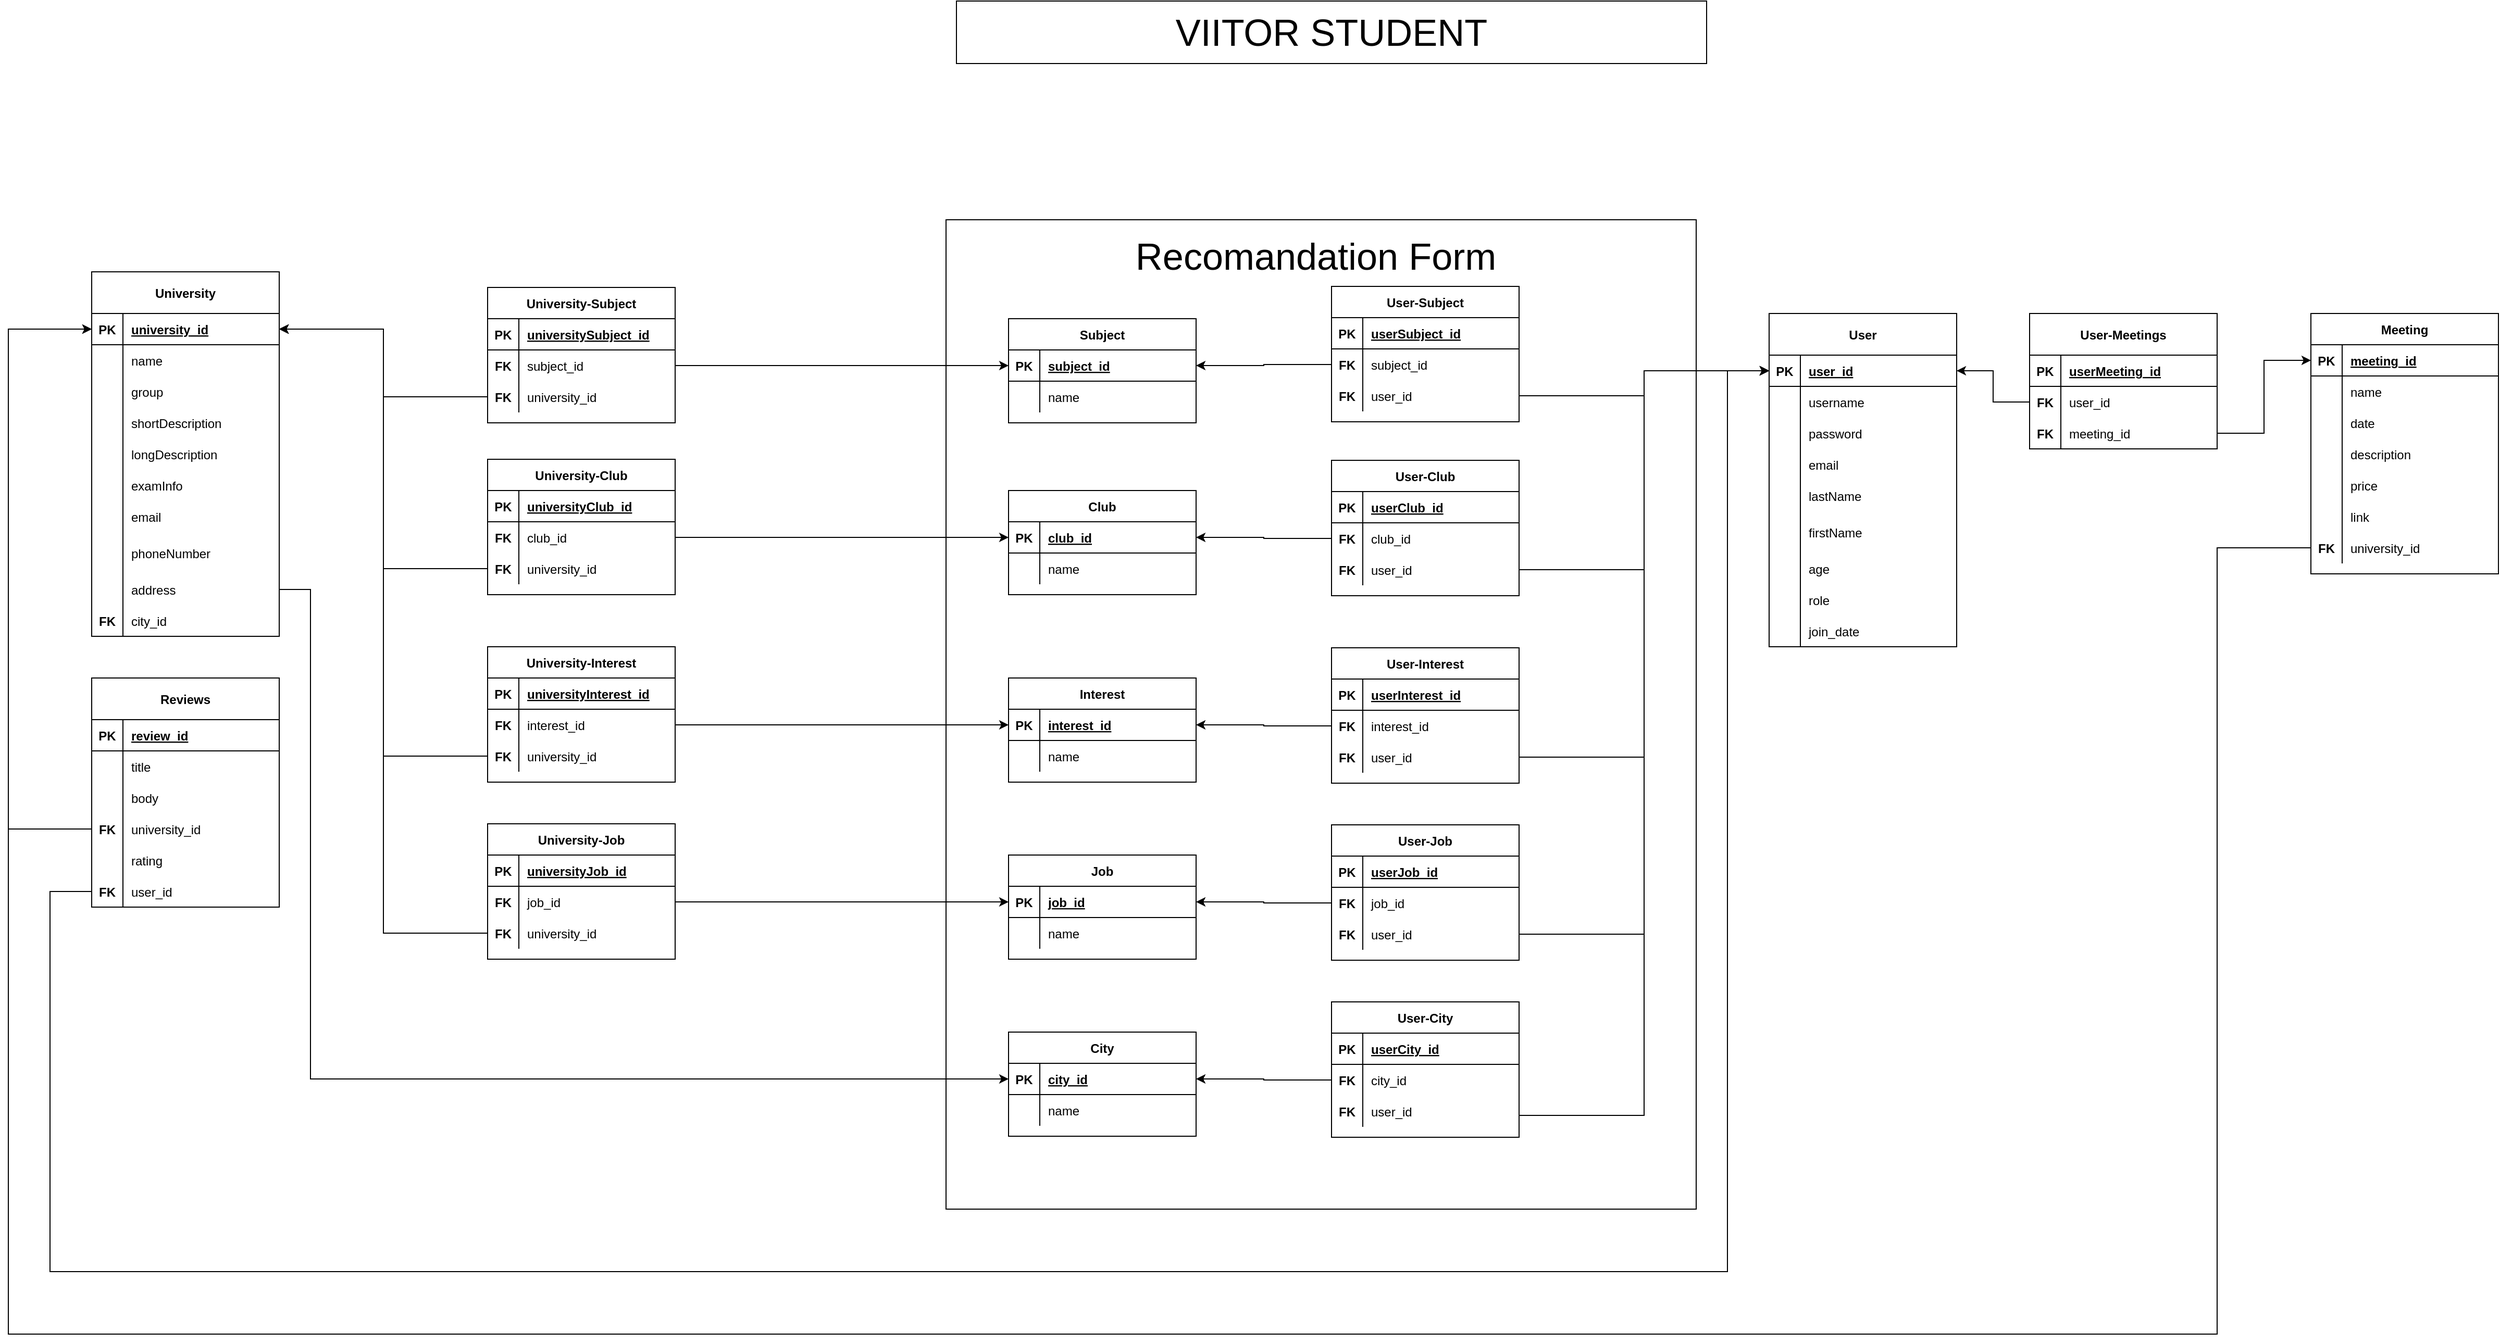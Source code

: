 <mxfile version="15.8.7" type="device"><diagram id="cA1jbTFegfGVXr98uQUJ" name="Page-1"><mxGraphModel dx="4070" dy="2542" grid="1" gridSize="10" guides="1" tooltips="1" connect="1" arrows="1" fold="1" page="1" pageScale="1" pageWidth="850" pageHeight="1100" math="0" shadow="0"><root><object label="" vbcvbc="bcvb" id="0"><mxCell/></object><mxCell id="1" parent="0"/><mxCell id="ewwTt1xl_Ab0VcBqu8Wf-1" value="User" style="shape=table;startSize=40;container=1;collapsible=1;childLayout=tableLayout;fixedRows=1;rowLines=0;fontStyle=1;align=center;resizeLast=1;" parent="1" vertex="1"><mxGeometry x="20" y="30" width="180" height="320" as="geometry"/></mxCell><mxCell id="ewwTt1xl_Ab0VcBqu8Wf-2" value="" style="shape=partialRectangle;collapsible=0;dropTarget=0;pointerEvents=0;fillColor=none;top=0;left=0;bottom=1;right=0;points=[[0,0.5],[1,0.5]];portConstraint=eastwest;" parent="ewwTt1xl_Ab0VcBqu8Wf-1" vertex="1"><mxGeometry y="40" width="180" height="30" as="geometry"/></mxCell><mxCell id="ewwTt1xl_Ab0VcBqu8Wf-3" value="PK" style="shape=partialRectangle;connectable=0;fillColor=none;top=0;left=0;bottom=0;right=0;fontStyle=1;overflow=hidden;" parent="ewwTt1xl_Ab0VcBqu8Wf-2" vertex="1"><mxGeometry width="30" height="30" as="geometry"><mxRectangle width="30" height="30" as="alternateBounds"/></mxGeometry></mxCell><mxCell id="ewwTt1xl_Ab0VcBqu8Wf-4" value="user_id" style="shape=partialRectangle;connectable=0;fillColor=none;top=0;left=0;bottom=0;right=0;align=left;spacingLeft=6;fontStyle=5;overflow=hidden;" parent="ewwTt1xl_Ab0VcBqu8Wf-2" vertex="1"><mxGeometry x="30" width="150" height="30" as="geometry"><mxRectangle width="150" height="30" as="alternateBounds"/></mxGeometry></mxCell><mxCell id="ewwTt1xl_Ab0VcBqu8Wf-5" value="" style="shape=partialRectangle;collapsible=0;dropTarget=0;pointerEvents=0;fillColor=none;top=0;left=0;bottom=0;right=0;points=[[0,0.5],[1,0.5]];portConstraint=eastwest;" parent="ewwTt1xl_Ab0VcBqu8Wf-1" vertex="1"><mxGeometry y="70" width="180" height="30" as="geometry"/></mxCell><mxCell id="ewwTt1xl_Ab0VcBqu8Wf-6" value="" style="shape=partialRectangle;connectable=0;fillColor=none;top=0;left=0;bottom=0;right=0;editable=1;overflow=hidden;" parent="ewwTt1xl_Ab0VcBqu8Wf-5" vertex="1"><mxGeometry width="30" height="30" as="geometry"><mxRectangle width="30" height="30" as="alternateBounds"/></mxGeometry></mxCell><mxCell id="ewwTt1xl_Ab0VcBqu8Wf-7" value="username" style="shape=partialRectangle;connectable=0;fillColor=none;top=0;left=0;bottom=0;right=0;align=left;spacingLeft=6;overflow=hidden;" parent="ewwTt1xl_Ab0VcBqu8Wf-5" vertex="1"><mxGeometry x="30" width="150" height="30" as="geometry"><mxRectangle width="150" height="30" as="alternateBounds"/></mxGeometry></mxCell><mxCell id="ewwTt1xl_Ab0VcBqu8Wf-143" value="" style="shape=partialRectangle;collapsible=0;dropTarget=0;pointerEvents=0;fillColor=none;top=0;left=0;bottom=0;right=0;points=[[0,0.5],[1,0.5]];portConstraint=eastwest;" parent="ewwTt1xl_Ab0VcBqu8Wf-1" vertex="1"><mxGeometry y="100" width="180" height="30" as="geometry"/></mxCell><mxCell id="ewwTt1xl_Ab0VcBqu8Wf-144" value="" style="shape=partialRectangle;connectable=0;fillColor=none;top=0;left=0;bottom=0;right=0;editable=1;overflow=hidden;" parent="ewwTt1xl_Ab0VcBqu8Wf-143" vertex="1"><mxGeometry width="30" height="30" as="geometry"><mxRectangle width="30" height="30" as="alternateBounds"/></mxGeometry></mxCell><mxCell id="ewwTt1xl_Ab0VcBqu8Wf-145" value="password" style="shape=partialRectangle;connectable=0;fillColor=none;top=0;left=0;bottom=0;right=0;align=left;spacingLeft=6;overflow=hidden;" parent="ewwTt1xl_Ab0VcBqu8Wf-143" vertex="1"><mxGeometry x="30" width="150" height="30" as="geometry"><mxRectangle width="150" height="30" as="alternateBounds"/></mxGeometry></mxCell><mxCell id="ewwTt1xl_Ab0VcBqu8Wf-146" value="" style="shape=partialRectangle;collapsible=0;dropTarget=0;pointerEvents=0;fillColor=none;top=0;left=0;bottom=0;right=0;points=[[0,0.5],[1,0.5]];portConstraint=eastwest;" parent="ewwTt1xl_Ab0VcBqu8Wf-1" vertex="1"><mxGeometry y="130" width="180" height="30" as="geometry"/></mxCell><mxCell id="ewwTt1xl_Ab0VcBqu8Wf-147" value="" style="shape=partialRectangle;connectable=0;fillColor=none;top=0;left=0;bottom=0;right=0;editable=1;overflow=hidden;" parent="ewwTt1xl_Ab0VcBqu8Wf-146" vertex="1"><mxGeometry width="30" height="30" as="geometry"><mxRectangle width="30" height="30" as="alternateBounds"/></mxGeometry></mxCell><mxCell id="ewwTt1xl_Ab0VcBqu8Wf-148" value="email" style="shape=partialRectangle;connectable=0;fillColor=none;top=0;left=0;bottom=0;right=0;align=left;spacingLeft=6;overflow=hidden;" parent="ewwTt1xl_Ab0VcBqu8Wf-146" vertex="1"><mxGeometry x="30" width="150" height="30" as="geometry"><mxRectangle width="150" height="30" as="alternateBounds"/></mxGeometry></mxCell><mxCell id="ewwTt1xl_Ab0VcBqu8Wf-8" value="" style="shape=partialRectangle;collapsible=0;dropTarget=0;pointerEvents=0;fillColor=none;top=0;left=0;bottom=0;right=0;points=[[0,0.5],[1,0.5]];portConstraint=eastwest;" parent="ewwTt1xl_Ab0VcBqu8Wf-1" vertex="1"><mxGeometry y="160" width="180" height="30" as="geometry"/></mxCell><mxCell id="ewwTt1xl_Ab0VcBqu8Wf-9" value="" style="shape=partialRectangle;connectable=0;fillColor=none;top=0;left=0;bottom=0;right=0;editable=1;overflow=hidden;" parent="ewwTt1xl_Ab0VcBqu8Wf-8" vertex="1"><mxGeometry width="30" height="30" as="geometry"><mxRectangle width="30" height="30" as="alternateBounds"/></mxGeometry></mxCell><mxCell id="ewwTt1xl_Ab0VcBqu8Wf-10" value="lastName" style="shape=partialRectangle;connectable=0;fillColor=none;top=0;left=0;bottom=0;right=0;align=left;spacingLeft=6;overflow=hidden;" parent="ewwTt1xl_Ab0VcBqu8Wf-8" vertex="1"><mxGeometry x="30" width="150" height="30" as="geometry"><mxRectangle width="150" height="30" as="alternateBounds"/></mxGeometry></mxCell><mxCell id="ewwTt1xl_Ab0VcBqu8Wf-11" value="" style="shape=partialRectangle;collapsible=0;dropTarget=0;pointerEvents=0;fillColor=none;top=0;left=0;bottom=0;right=0;points=[[0,0.5],[1,0.5]];portConstraint=eastwest;" parent="ewwTt1xl_Ab0VcBqu8Wf-1" vertex="1"><mxGeometry y="190" width="180" height="40" as="geometry"/></mxCell><mxCell id="ewwTt1xl_Ab0VcBqu8Wf-12" value="" style="shape=partialRectangle;connectable=0;fillColor=none;top=0;left=0;bottom=0;right=0;editable=1;overflow=hidden;" parent="ewwTt1xl_Ab0VcBqu8Wf-11" vertex="1"><mxGeometry width="30" height="40" as="geometry"><mxRectangle width="30" height="40" as="alternateBounds"/></mxGeometry></mxCell><mxCell id="ewwTt1xl_Ab0VcBqu8Wf-13" value="firstName" style="shape=partialRectangle;connectable=0;fillColor=none;top=0;left=0;bottom=0;right=0;align=left;spacingLeft=6;overflow=hidden;" parent="ewwTt1xl_Ab0VcBqu8Wf-11" vertex="1"><mxGeometry x="30" width="150" height="40" as="geometry"><mxRectangle width="150" height="40" as="alternateBounds"/></mxGeometry></mxCell><mxCell id="ewwTt1xl_Ab0VcBqu8Wf-27" value="" style="shape=partialRectangle;collapsible=0;dropTarget=0;pointerEvents=0;fillColor=none;top=0;left=0;bottom=0;right=0;points=[[0,0.5],[1,0.5]];portConstraint=eastwest;" parent="ewwTt1xl_Ab0VcBqu8Wf-1" vertex="1"><mxGeometry y="230" width="180" height="30" as="geometry"/></mxCell><mxCell id="ewwTt1xl_Ab0VcBqu8Wf-28" value="" style="shape=partialRectangle;connectable=0;fillColor=none;top=0;left=0;bottom=0;right=0;editable=1;overflow=hidden;" parent="ewwTt1xl_Ab0VcBqu8Wf-27" vertex="1"><mxGeometry width="30" height="30" as="geometry"><mxRectangle width="30" height="30" as="alternateBounds"/></mxGeometry></mxCell><mxCell id="ewwTt1xl_Ab0VcBqu8Wf-29" value="age" style="shape=partialRectangle;connectable=0;fillColor=none;top=0;left=0;bottom=0;right=0;align=left;spacingLeft=6;overflow=hidden;" parent="ewwTt1xl_Ab0VcBqu8Wf-27" vertex="1"><mxGeometry x="30" width="150" height="30" as="geometry"><mxRectangle width="150" height="30" as="alternateBounds"/></mxGeometry></mxCell><mxCell id="zcytEBv6ed6jaS0sNQzW-55" value="" style="shape=partialRectangle;collapsible=0;dropTarget=0;pointerEvents=0;fillColor=none;top=0;left=0;bottom=0;right=0;points=[[0,0.5],[1,0.5]];portConstraint=eastwest;" parent="ewwTt1xl_Ab0VcBqu8Wf-1" vertex="1"><mxGeometry y="260" width="180" height="30" as="geometry"/></mxCell><mxCell id="zcytEBv6ed6jaS0sNQzW-56" value="" style="shape=partialRectangle;connectable=0;fillColor=none;top=0;left=0;bottom=0;right=0;editable=1;overflow=hidden;" parent="zcytEBv6ed6jaS0sNQzW-55" vertex="1"><mxGeometry width="30" height="30" as="geometry"><mxRectangle width="30" height="30" as="alternateBounds"/></mxGeometry></mxCell><mxCell id="zcytEBv6ed6jaS0sNQzW-57" value="role" style="shape=partialRectangle;connectable=0;fillColor=none;top=0;left=0;bottom=0;right=0;align=left;spacingLeft=6;overflow=hidden;" parent="zcytEBv6ed6jaS0sNQzW-55" vertex="1"><mxGeometry x="30" width="150" height="30" as="geometry"><mxRectangle width="150" height="30" as="alternateBounds"/></mxGeometry></mxCell><mxCell id="ewwTt1xl_Ab0VcBqu8Wf-140" value="" style="shape=partialRectangle;collapsible=0;dropTarget=0;pointerEvents=0;fillColor=none;top=0;left=0;bottom=0;right=0;points=[[0,0.5],[1,0.5]];portConstraint=eastwest;" parent="ewwTt1xl_Ab0VcBqu8Wf-1" vertex="1"><mxGeometry y="290" width="180" height="30" as="geometry"/></mxCell><mxCell id="ewwTt1xl_Ab0VcBqu8Wf-141" value="" style="shape=partialRectangle;connectable=0;fillColor=none;top=0;left=0;bottom=0;right=0;editable=1;overflow=hidden;fontStyle=1" parent="ewwTt1xl_Ab0VcBqu8Wf-140" vertex="1"><mxGeometry width="30" height="30" as="geometry"><mxRectangle width="30" height="30" as="alternateBounds"/></mxGeometry></mxCell><mxCell id="ewwTt1xl_Ab0VcBqu8Wf-142" value="join_date" style="shape=partialRectangle;connectable=0;fillColor=none;top=0;left=0;bottom=0;right=0;align=left;spacingLeft=6;overflow=hidden;fontStyle=0" parent="ewwTt1xl_Ab0VcBqu8Wf-140" vertex="1"><mxGeometry x="30" width="150" height="30" as="geometry"><mxRectangle width="150" height="30" as="alternateBounds"/></mxGeometry></mxCell><mxCell id="zcytEBv6ed6jaS0sNQzW-29" value="" style="rounded=0;whiteSpace=wrap;html=1;" parent="1" vertex="1"><mxGeometry x="-770" y="-60" width="720" height="950" as="geometry"/></mxCell><mxCell id="ewwTt1xl_Ab0VcBqu8Wf-186" style="edgeStyle=orthogonalEdgeStyle;rounded=0;orthogonalLoop=1;jettySize=auto;html=1;exitX=0;exitY=0.5;exitDx=0;exitDy=0;" parent="1" source="ewwTt1xl_Ab0VcBqu8Wf-162" target="ewwTt1xl_Ab0VcBqu8Wf-2" edge="1"><mxGeometry relative="1" as="geometry"/></mxCell><mxCell id="ewwTt1xl_Ab0VcBqu8Wf-158" value="User-Meetings" style="shape=table;startSize=40;container=1;collapsible=1;childLayout=tableLayout;fixedRows=1;rowLines=0;fontStyle=1;align=center;resizeLast=1;" parent="1" vertex="1"><mxGeometry x="270" y="30" width="180" height="130" as="geometry"/></mxCell><mxCell id="ewwTt1xl_Ab0VcBqu8Wf-159" value="" style="shape=partialRectangle;collapsible=0;dropTarget=0;pointerEvents=0;fillColor=none;top=0;left=0;bottom=1;right=0;points=[[0,0.5],[1,0.5]];portConstraint=eastwest;" parent="ewwTt1xl_Ab0VcBqu8Wf-158" vertex="1"><mxGeometry y="40" width="180" height="30" as="geometry"/></mxCell><mxCell id="ewwTt1xl_Ab0VcBqu8Wf-160" value="PK" style="shape=partialRectangle;connectable=0;fillColor=none;top=0;left=0;bottom=0;right=0;fontStyle=1;overflow=hidden;" parent="ewwTt1xl_Ab0VcBqu8Wf-159" vertex="1"><mxGeometry width="30" height="30" as="geometry"><mxRectangle width="30" height="30" as="alternateBounds"/></mxGeometry></mxCell><mxCell id="ewwTt1xl_Ab0VcBqu8Wf-161" value="userMeeting_id" style="shape=partialRectangle;connectable=0;fillColor=none;top=0;left=0;bottom=0;right=0;align=left;spacingLeft=6;fontStyle=5;overflow=hidden;" parent="ewwTt1xl_Ab0VcBqu8Wf-159" vertex="1"><mxGeometry x="30" width="150" height="30" as="geometry"><mxRectangle width="150" height="30" as="alternateBounds"/></mxGeometry></mxCell><mxCell id="ewwTt1xl_Ab0VcBqu8Wf-162" value="" style="shape=partialRectangle;collapsible=0;dropTarget=0;pointerEvents=0;fillColor=none;top=0;left=0;bottom=0;right=0;points=[[0,0.5],[1,0.5]];portConstraint=eastwest;" parent="ewwTt1xl_Ab0VcBqu8Wf-158" vertex="1"><mxGeometry y="70" width="180" height="30" as="geometry"/></mxCell><mxCell id="ewwTt1xl_Ab0VcBqu8Wf-163" value="FK" style="shape=partialRectangle;connectable=0;fillColor=none;top=0;left=0;bottom=0;right=0;editable=1;overflow=hidden;fontStyle=1" parent="ewwTt1xl_Ab0VcBqu8Wf-162" vertex="1"><mxGeometry width="30" height="30" as="geometry"><mxRectangle width="30" height="30" as="alternateBounds"/></mxGeometry></mxCell><mxCell id="ewwTt1xl_Ab0VcBqu8Wf-164" value="user_id" style="shape=partialRectangle;connectable=0;fillColor=none;top=0;left=0;bottom=0;right=0;align=left;spacingLeft=6;overflow=hidden;" parent="ewwTt1xl_Ab0VcBqu8Wf-162" vertex="1"><mxGeometry x="30" width="150" height="30" as="geometry"><mxRectangle width="150" height="30" as="alternateBounds"/></mxGeometry></mxCell><mxCell id="ewwTt1xl_Ab0VcBqu8Wf-165" value="" style="shape=partialRectangle;collapsible=0;dropTarget=0;pointerEvents=0;fillColor=none;top=0;left=0;bottom=0;right=0;points=[[0,0.5],[1,0.5]];portConstraint=eastwest;" parent="ewwTt1xl_Ab0VcBqu8Wf-158" vertex="1"><mxGeometry y="100" width="180" height="30" as="geometry"/></mxCell><mxCell id="ewwTt1xl_Ab0VcBqu8Wf-166" value="FK" style="shape=partialRectangle;connectable=0;fillColor=none;top=0;left=0;bottom=0;right=0;editable=1;overflow=hidden;fontStyle=1" parent="ewwTt1xl_Ab0VcBqu8Wf-165" vertex="1"><mxGeometry width="30" height="30" as="geometry"><mxRectangle width="30" height="30" as="alternateBounds"/></mxGeometry></mxCell><mxCell id="ewwTt1xl_Ab0VcBqu8Wf-167" value="meeting_id" style="shape=partialRectangle;connectable=0;fillColor=none;top=0;left=0;bottom=0;right=0;align=left;spacingLeft=6;overflow=hidden;" parent="ewwTt1xl_Ab0VcBqu8Wf-165" vertex="1"><mxGeometry x="30" width="150" height="30" as="geometry"><mxRectangle width="150" height="30" as="alternateBounds"/></mxGeometry></mxCell><mxCell id="ewwTt1xl_Ab0VcBqu8Wf-207" value="City" style="shape=table;startSize=30;container=1;collapsible=1;childLayout=tableLayout;fixedRows=1;rowLines=0;fontStyle=1;align=center;resizeLast=1;" parent="1" vertex="1"><mxGeometry x="-710" y="720" width="180" height="100" as="geometry"/></mxCell><mxCell id="ewwTt1xl_Ab0VcBqu8Wf-208" value="" style="shape=partialRectangle;collapsible=0;dropTarget=0;pointerEvents=0;fillColor=none;top=0;left=0;bottom=1;right=0;points=[[0,0.5],[1,0.5]];portConstraint=eastwest;" parent="ewwTt1xl_Ab0VcBqu8Wf-207" vertex="1"><mxGeometry y="30" width="180" height="30" as="geometry"/></mxCell><mxCell id="ewwTt1xl_Ab0VcBqu8Wf-209" value="PK" style="shape=partialRectangle;connectable=0;fillColor=none;top=0;left=0;bottom=0;right=0;fontStyle=1;overflow=hidden;" parent="ewwTt1xl_Ab0VcBqu8Wf-208" vertex="1"><mxGeometry width="30" height="30" as="geometry"><mxRectangle width="30" height="30" as="alternateBounds"/></mxGeometry></mxCell><mxCell id="ewwTt1xl_Ab0VcBqu8Wf-210" value="city_id" style="shape=partialRectangle;connectable=0;fillColor=none;top=0;left=0;bottom=0;right=0;align=left;spacingLeft=6;fontStyle=5;overflow=hidden;" parent="ewwTt1xl_Ab0VcBqu8Wf-208" vertex="1"><mxGeometry x="30" width="150" height="30" as="geometry"><mxRectangle width="150" height="30" as="alternateBounds"/></mxGeometry></mxCell><mxCell id="ewwTt1xl_Ab0VcBqu8Wf-211" value="" style="shape=partialRectangle;collapsible=0;dropTarget=0;pointerEvents=0;fillColor=none;top=0;left=0;bottom=0;right=0;points=[[0,0.5],[1,0.5]];portConstraint=eastwest;" parent="ewwTt1xl_Ab0VcBqu8Wf-207" vertex="1"><mxGeometry y="60" width="180" height="30" as="geometry"/></mxCell><mxCell id="ewwTt1xl_Ab0VcBqu8Wf-212" value="" style="shape=partialRectangle;connectable=0;fillColor=none;top=0;left=0;bottom=0;right=0;editable=1;overflow=hidden;" parent="ewwTt1xl_Ab0VcBqu8Wf-211" vertex="1"><mxGeometry width="30" height="30" as="geometry"><mxRectangle width="30" height="30" as="alternateBounds"/></mxGeometry></mxCell><mxCell id="ewwTt1xl_Ab0VcBqu8Wf-213" value="name" style="shape=partialRectangle;connectable=0;fillColor=none;top=0;left=0;bottom=0;right=0;align=left;spacingLeft=6;overflow=hidden;" parent="ewwTt1xl_Ab0VcBqu8Wf-211" vertex="1"><mxGeometry x="30" width="150" height="30" as="geometry"><mxRectangle width="150" height="30" as="alternateBounds"/></mxGeometry></mxCell><mxCell id="ewwTt1xl_Ab0VcBqu8Wf-249" value="User-City" style="shape=table;startSize=30;container=1;collapsible=1;childLayout=tableLayout;fixedRows=1;rowLines=0;fontStyle=1;align=center;resizeLast=1;" parent="1" vertex="1"><mxGeometry x="-400" y="691" width="180" height="130" as="geometry"/></mxCell><mxCell id="ewwTt1xl_Ab0VcBqu8Wf-250" value="" style="shape=partialRectangle;collapsible=0;dropTarget=0;pointerEvents=0;fillColor=none;top=0;left=0;bottom=1;right=0;points=[[0,0.5],[1,0.5]];portConstraint=eastwest;" parent="ewwTt1xl_Ab0VcBqu8Wf-249" vertex="1"><mxGeometry y="30" width="180" height="30" as="geometry"/></mxCell><mxCell id="ewwTt1xl_Ab0VcBqu8Wf-251" value="PK" style="shape=partialRectangle;connectable=0;fillColor=none;top=0;left=0;bottom=0;right=0;fontStyle=1;overflow=hidden;" parent="ewwTt1xl_Ab0VcBqu8Wf-250" vertex="1"><mxGeometry width="30" height="30" as="geometry"><mxRectangle width="30" height="30" as="alternateBounds"/></mxGeometry></mxCell><mxCell id="ewwTt1xl_Ab0VcBqu8Wf-252" value="userCity_id" style="shape=partialRectangle;connectable=0;fillColor=none;top=0;left=0;bottom=0;right=0;align=left;spacingLeft=6;fontStyle=5;overflow=hidden;" parent="ewwTt1xl_Ab0VcBqu8Wf-250" vertex="1"><mxGeometry x="30" width="150" height="30" as="geometry"><mxRectangle width="150" height="30" as="alternateBounds"/></mxGeometry></mxCell><mxCell id="ewwTt1xl_Ab0VcBqu8Wf-253" value="" style="shape=partialRectangle;collapsible=0;dropTarget=0;pointerEvents=0;fillColor=none;top=0;left=0;bottom=0;right=0;points=[[0,0.5],[1,0.5]];portConstraint=eastwest;" parent="ewwTt1xl_Ab0VcBqu8Wf-249" vertex="1"><mxGeometry y="60" width="180" height="30" as="geometry"/></mxCell><mxCell id="ewwTt1xl_Ab0VcBqu8Wf-254" value="FK" style="shape=partialRectangle;connectable=0;fillColor=none;top=0;left=0;bottom=0;right=0;editable=1;overflow=hidden;fontStyle=1" parent="ewwTt1xl_Ab0VcBqu8Wf-253" vertex="1"><mxGeometry width="30" height="30" as="geometry"><mxRectangle width="30" height="30" as="alternateBounds"/></mxGeometry></mxCell><mxCell id="ewwTt1xl_Ab0VcBqu8Wf-255" value="city_id" style="shape=partialRectangle;connectable=0;fillColor=none;top=0;left=0;bottom=0;right=0;align=left;spacingLeft=6;overflow=hidden;" parent="ewwTt1xl_Ab0VcBqu8Wf-253" vertex="1"><mxGeometry x="30" width="150" height="30" as="geometry"><mxRectangle width="150" height="30" as="alternateBounds"/></mxGeometry></mxCell><mxCell id="ewwTt1xl_Ab0VcBqu8Wf-256" value="" style="shape=partialRectangle;collapsible=0;dropTarget=0;pointerEvents=0;fillColor=none;top=0;left=0;bottom=0;right=0;points=[[0,0.5],[1,0.5]];portConstraint=eastwest;" parent="ewwTt1xl_Ab0VcBqu8Wf-249" vertex="1"><mxGeometry y="90" width="180" height="30" as="geometry"/></mxCell><mxCell id="ewwTt1xl_Ab0VcBqu8Wf-257" value="FK" style="shape=partialRectangle;connectable=0;fillColor=none;top=0;left=0;bottom=0;right=0;editable=1;overflow=hidden;fontStyle=1" parent="ewwTt1xl_Ab0VcBqu8Wf-256" vertex="1"><mxGeometry width="30" height="30" as="geometry"><mxRectangle width="30" height="30" as="alternateBounds"/></mxGeometry></mxCell><mxCell id="ewwTt1xl_Ab0VcBqu8Wf-258" value="user_id" style="shape=partialRectangle;connectable=0;fillColor=none;top=0;left=0;bottom=0;right=0;align=left;spacingLeft=6;overflow=hidden;" parent="ewwTt1xl_Ab0VcBqu8Wf-256" vertex="1"><mxGeometry x="30" width="150" height="30" as="geometry"><mxRectangle width="150" height="30" as="alternateBounds"/></mxGeometry></mxCell><mxCell id="ewwTt1xl_Ab0VcBqu8Wf-264" value="Subject" style="shape=table;startSize=30;container=1;collapsible=1;childLayout=tableLayout;fixedRows=1;rowLines=0;fontStyle=1;align=center;resizeLast=1;" parent="1" vertex="1"><mxGeometry x="-710" y="35" width="180" height="100" as="geometry"/></mxCell><mxCell id="ewwTt1xl_Ab0VcBqu8Wf-265" value="" style="shape=partialRectangle;collapsible=0;dropTarget=0;pointerEvents=0;fillColor=none;top=0;left=0;bottom=1;right=0;points=[[0,0.5],[1,0.5]];portConstraint=eastwest;" parent="ewwTt1xl_Ab0VcBqu8Wf-264" vertex="1"><mxGeometry y="30" width="180" height="30" as="geometry"/></mxCell><mxCell id="ewwTt1xl_Ab0VcBqu8Wf-266" value="PK" style="shape=partialRectangle;connectable=0;fillColor=none;top=0;left=0;bottom=0;right=0;fontStyle=1;overflow=hidden;" parent="ewwTt1xl_Ab0VcBqu8Wf-265" vertex="1"><mxGeometry width="30" height="30" as="geometry"><mxRectangle width="30" height="30" as="alternateBounds"/></mxGeometry></mxCell><mxCell id="ewwTt1xl_Ab0VcBqu8Wf-267" value="subject_id" style="shape=partialRectangle;connectable=0;fillColor=none;top=0;left=0;bottom=0;right=0;align=left;spacingLeft=6;fontStyle=5;overflow=hidden;" parent="ewwTt1xl_Ab0VcBqu8Wf-265" vertex="1"><mxGeometry x="30" width="150" height="30" as="geometry"><mxRectangle width="150" height="30" as="alternateBounds"/></mxGeometry></mxCell><mxCell id="ewwTt1xl_Ab0VcBqu8Wf-268" value="" style="shape=partialRectangle;collapsible=0;dropTarget=0;pointerEvents=0;fillColor=none;top=0;left=0;bottom=0;right=0;points=[[0,0.5],[1,0.5]];portConstraint=eastwest;" parent="ewwTt1xl_Ab0VcBqu8Wf-264" vertex="1"><mxGeometry y="60" width="180" height="30" as="geometry"/></mxCell><mxCell id="ewwTt1xl_Ab0VcBqu8Wf-269" value="" style="shape=partialRectangle;connectable=0;fillColor=none;top=0;left=0;bottom=0;right=0;editable=1;overflow=hidden;" parent="ewwTt1xl_Ab0VcBqu8Wf-268" vertex="1"><mxGeometry width="30" height="30" as="geometry"><mxRectangle width="30" height="30" as="alternateBounds"/></mxGeometry></mxCell><mxCell id="ewwTt1xl_Ab0VcBqu8Wf-270" value="name" style="shape=partialRectangle;connectable=0;fillColor=none;top=0;left=0;bottom=0;right=0;align=left;spacingLeft=6;overflow=hidden;" parent="ewwTt1xl_Ab0VcBqu8Wf-268" vertex="1"><mxGeometry x="30" width="150" height="30" as="geometry"><mxRectangle width="150" height="30" as="alternateBounds"/></mxGeometry></mxCell><mxCell id="ewwTt1xl_Ab0VcBqu8Wf-272" style="edgeStyle=orthogonalEdgeStyle;rounded=0;orthogonalLoop=1;jettySize=auto;html=1;exitX=1;exitY=0.5;exitDx=0;exitDy=0;" parent="1" source="ewwTt1xl_Ab0VcBqu8Wf-256" target="ewwTt1xl_Ab0VcBqu8Wf-2" edge="1"><mxGeometry relative="1" as="geometry"><Array as="points"><mxPoint x="-220" y="800"/><mxPoint x="-100" y="800"/><mxPoint x="-100" y="85"/></Array></mxGeometry></mxCell><mxCell id="ewwTt1xl_Ab0VcBqu8Wf-274" value="User-Subject" style="shape=table;startSize=30;container=1;collapsible=1;childLayout=tableLayout;fixedRows=1;rowLines=0;fontStyle=1;align=center;resizeLast=1;" parent="1" vertex="1"><mxGeometry x="-400" y="4" width="180" height="130" as="geometry"/></mxCell><mxCell id="ewwTt1xl_Ab0VcBqu8Wf-275" value="" style="shape=partialRectangle;collapsible=0;dropTarget=0;pointerEvents=0;fillColor=none;top=0;left=0;bottom=1;right=0;points=[[0,0.5],[1,0.5]];portConstraint=eastwest;" parent="ewwTt1xl_Ab0VcBqu8Wf-274" vertex="1"><mxGeometry y="30" width="180" height="30" as="geometry"/></mxCell><mxCell id="ewwTt1xl_Ab0VcBqu8Wf-276" value="PK" style="shape=partialRectangle;connectable=0;fillColor=none;top=0;left=0;bottom=0;right=0;fontStyle=1;overflow=hidden;" parent="ewwTt1xl_Ab0VcBqu8Wf-275" vertex="1"><mxGeometry width="30" height="30" as="geometry"><mxRectangle width="30" height="30" as="alternateBounds"/></mxGeometry></mxCell><mxCell id="ewwTt1xl_Ab0VcBqu8Wf-277" value="userSubject_id" style="shape=partialRectangle;connectable=0;fillColor=none;top=0;left=0;bottom=0;right=0;align=left;spacingLeft=6;fontStyle=5;overflow=hidden;" parent="ewwTt1xl_Ab0VcBqu8Wf-275" vertex="1"><mxGeometry x="30" width="150" height="30" as="geometry"><mxRectangle width="150" height="30" as="alternateBounds"/></mxGeometry></mxCell><mxCell id="ewwTt1xl_Ab0VcBqu8Wf-278" value="" style="shape=partialRectangle;collapsible=0;dropTarget=0;pointerEvents=0;fillColor=none;top=0;left=0;bottom=0;right=0;points=[[0,0.5],[1,0.5]];portConstraint=eastwest;" parent="ewwTt1xl_Ab0VcBqu8Wf-274" vertex="1"><mxGeometry y="60" width="180" height="30" as="geometry"/></mxCell><mxCell id="ewwTt1xl_Ab0VcBqu8Wf-279" value="FK" style="shape=partialRectangle;connectable=0;fillColor=none;top=0;left=0;bottom=0;right=0;editable=1;overflow=hidden;fontStyle=1" parent="ewwTt1xl_Ab0VcBqu8Wf-278" vertex="1"><mxGeometry width="30" height="30" as="geometry"><mxRectangle width="30" height="30" as="alternateBounds"/></mxGeometry></mxCell><mxCell id="ewwTt1xl_Ab0VcBqu8Wf-280" value="subject_id" style="shape=partialRectangle;connectable=0;fillColor=none;top=0;left=0;bottom=0;right=0;align=left;spacingLeft=6;overflow=hidden;" parent="ewwTt1xl_Ab0VcBqu8Wf-278" vertex="1"><mxGeometry x="30" width="150" height="30" as="geometry"><mxRectangle width="150" height="30" as="alternateBounds"/></mxGeometry></mxCell><mxCell id="ewwTt1xl_Ab0VcBqu8Wf-281" value="" style="shape=partialRectangle;collapsible=0;dropTarget=0;pointerEvents=0;fillColor=none;top=0;left=0;bottom=0;right=0;points=[[0,0.5],[1,0.5]];portConstraint=eastwest;" parent="ewwTt1xl_Ab0VcBqu8Wf-274" vertex="1"><mxGeometry y="90" width="180" height="30" as="geometry"/></mxCell><mxCell id="ewwTt1xl_Ab0VcBqu8Wf-282" value="FK" style="shape=partialRectangle;connectable=0;fillColor=none;top=0;left=0;bottom=0;right=0;editable=1;overflow=hidden;fontStyle=1" parent="ewwTt1xl_Ab0VcBqu8Wf-281" vertex="1"><mxGeometry width="30" height="30" as="geometry"><mxRectangle width="30" height="30" as="alternateBounds"/></mxGeometry></mxCell><mxCell id="ewwTt1xl_Ab0VcBqu8Wf-283" value="user_id" style="shape=partialRectangle;connectable=0;fillColor=none;top=0;left=0;bottom=0;right=0;align=left;spacingLeft=6;overflow=hidden;" parent="ewwTt1xl_Ab0VcBqu8Wf-281" vertex="1"><mxGeometry x="30" width="150" height="30" as="geometry"><mxRectangle width="150" height="30" as="alternateBounds"/></mxGeometry></mxCell><mxCell id="ewwTt1xl_Ab0VcBqu8Wf-285" style="edgeStyle=orthogonalEdgeStyle;rounded=0;orthogonalLoop=1;jettySize=auto;html=1;exitX=1;exitY=0.5;exitDx=0;exitDy=0;entryX=0;entryY=0.5;entryDx=0;entryDy=0;" parent="1" source="ewwTt1xl_Ab0VcBqu8Wf-281" target="ewwTt1xl_Ab0VcBqu8Wf-2" edge="1"><mxGeometry relative="1" as="geometry"/></mxCell><mxCell id="ewwTt1xl_Ab0VcBqu8Wf-286" style="edgeStyle=orthogonalEdgeStyle;rounded=0;orthogonalLoop=1;jettySize=auto;html=1;exitX=0;exitY=0.5;exitDx=0;exitDy=0;entryX=1;entryY=0.5;entryDx=0;entryDy=0;" parent="1" source="ewwTt1xl_Ab0VcBqu8Wf-278" target="ewwTt1xl_Ab0VcBqu8Wf-265" edge="1"><mxGeometry relative="1" as="geometry"><mxPoint x="-710" y="80" as="targetPoint"/></mxGeometry></mxCell><mxCell id="ewwTt1xl_Ab0VcBqu8Wf-287" value="User-Club" style="shape=table;startSize=30;container=1;collapsible=1;childLayout=tableLayout;fixedRows=1;rowLines=0;fontStyle=1;align=center;resizeLast=1;" parent="1" vertex="1"><mxGeometry x="-400" y="171" width="180" height="130" as="geometry"/></mxCell><mxCell id="ewwTt1xl_Ab0VcBqu8Wf-288" value="" style="shape=partialRectangle;collapsible=0;dropTarget=0;pointerEvents=0;fillColor=none;top=0;left=0;bottom=1;right=0;points=[[0,0.5],[1,0.5]];portConstraint=eastwest;" parent="ewwTt1xl_Ab0VcBqu8Wf-287" vertex="1"><mxGeometry y="30" width="180" height="30" as="geometry"/></mxCell><mxCell id="ewwTt1xl_Ab0VcBqu8Wf-289" value="PK" style="shape=partialRectangle;connectable=0;fillColor=none;top=0;left=0;bottom=0;right=0;fontStyle=1;overflow=hidden;" parent="ewwTt1xl_Ab0VcBqu8Wf-288" vertex="1"><mxGeometry width="30" height="30" as="geometry"><mxRectangle width="30" height="30" as="alternateBounds"/></mxGeometry></mxCell><mxCell id="ewwTt1xl_Ab0VcBqu8Wf-290" value="userClub_id" style="shape=partialRectangle;connectable=0;fillColor=none;top=0;left=0;bottom=0;right=0;align=left;spacingLeft=6;fontStyle=5;overflow=hidden;" parent="ewwTt1xl_Ab0VcBqu8Wf-288" vertex="1"><mxGeometry x="30" width="150" height="30" as="geometry"><mxRectangle width="150" height="30" as="alternateBounds"/></mxGeometry></mxCell><mxCell id="ewwTt1xl_Ab0VcBqu8Wf-291" value="" style="shape=partialRectangle;collapsible=0;dropTarget=0;pointerEvents=0;fillColor=none;top=0;left=0;bottom=0;right=0;points=[[0,0.5],[1,0.5]];portConstraint=eastwest;" parent="ewwTt1xl_Ab0VcBqu8Wf-287" vertex="1"><mxGeometry y="60" width="180" height="30" as="geometry"/></mxCell><mxCell id="ewwTt1xl_Ab0VcBqu8Wf-292" value="FK" style="shape=partialRectangle;connectable=0;fillColor=none;top=0;left=0;bottom=0;right=0;editable=1;overflow=hidden;fontStyle=1" parent="ewwTt1xl_Ab0VcBqu8Wf-291" vertex="1"><mxGeometry width="30" height="30" as="geometry"><mxRectangle width="30" height="30" as="alternateBounds"/></mxGeometry></mxCell><mxCell id="ewwTt1xl_Ab0VcBqu8Wf-293" value="club_id" style="shape=partialRectangle;connectable=0;fillColor=none;top=0;left=0;bottom=0;right=0;align=left;spacingLeft=6;overflow=hidden;" parent="ewwTt1xl_Ab0VcBqu8Wf-291" vertex="1"><mxGeometry x="30" width="150" height="30" as="geometry"><mxRectangle width="150" height="30" as="alternateBounds"/></mxGeometry></mxCell><mxCell id="ewwTt1xl_Ab0VcBqu8Wf-294" value="" style="shape=partialRectangle;collapsible=0;dropTarget=0;pointerEvents=0;fillColor=none;top=0;left=0;bottom=0;right=0;points=[[0,0.5],[1,0.5]];portConstraint=eastwest;" parent="ewwTt1xl_Ab0VcBqu8Wf-287" vertex="1"><mxGeometry y="90" width="180" height="30" as="geometry"/></mxCell><mxCell id="ewwTt1xl_Ab0VcBqu8Wf-295" value="FK" style="shape=partialRectangle;connectable=0;fillColor=none;top=0;left=0;bottom=0;right=0;editable=1;overflow=hidden;fontStyle=1" parent="ewwTt1xl_Ab0VcBqu8Wf-294" vertex="1"><mxGeometry width="30" height="30" as="geometry"><mxRectangle width="30" height="30" as="alternateBounds"/></mxGeometry></mxCell><mxCell id="ewwTt1xl_Ab0VcBqu8Wf-296" value="user_id" style="shape=partialRectangle;connectable=0;fillColor=none;top=0;left=0;bottom=0;right=0;align=left;spacingLeft=6;overflow=hidden;" parent="ewwTt1xl_Ab0VcBqu8Wf-294" vertex="1"><mxGeometry x="30" width="150" height="30" as="geometry"><mxRectangle width="150" height="30" as="alternateBounds"/></mxGeometry></mxCell><mxCell id="ewwTt1xl_Ab0VcBqu8Wf-297" value="Club" style="shape=table;startSize=30;container=1;collapsible=1;childLayout=tableLayout;fixedRows=1;rowLines=0;fontStyle=1;align=center;resizeLast=1;" parent="1" vertex="1"><mxGeometry x="-710" y="200" width="180" height="100" as="geometry"/></mxCell><mxCell id="ewwTt1xl_Ab0VcBqu8Wf-298" value="" style="shape=partialRectangle;collapsible=0;dropTarget=0;pointerEvents=0;fillColor=none;top=0;left=0;bottom=1;right=0;points=[[0,0.5],[1,0.5]];portConstraint=eastwest;" parent="ewwTt1xl_Ab0VcBqu8Wf-297" vertex="1"><mxGeometry y="30" width="180" height="30" as="geometry"/></mxCell><mxCell id="ewwTt1xl_Ab0VcBqu8Wf-299" value="PK" style="shape=partialRectangle;connectable=0;fillColor=none;top=0;left=0;bottom=0;right=0;fontStyle=1;overflow=hidden;" parent="ewwTt1xl_Ab0VcBqu8Wf-298" vertex="1"><mxGeometry width="30" height="30" as="geometry"><mxRectangle width="30" height="30" as="alternateBounds"/></mxGeometry></mxCell><mxCell id="ewwTt1xl_Ab0VcBqu8Wf-300" value="club_id" style="shape=partialRectangle;connectable=0;fillColor=none;top=0;left=0;bottom=0;right=0;align=left;spacingLeft=6;fontStyle=5;overflow=hidden;" parent="ewwTt1xl_Ab0VcBqu8Wf-298" vertex="1"><mxGeometry x="30" width="150" height="30" as="geometry"><mxRectangle width="150" height="30" as="alternateBounds"/></mxGeometry></mxCell><mxCell id="ewwTt1xl_Ab0VcBqu8Wf-301" value="" style="shape=partialRectangle;collapsible=0;dropTarget=0;pointerEvents=0;fillColor=none;top=0;left=0;bottom=0;right=0;points=[[0,0.5],[1,0.5]];portConstraint=eastwest;" parent="ewwTt1xl_Ab0VcBqu8Wf-297" vertex="1"><mxGeometry y="60" width="180" height="30" as="geometry"/></mxCell><mxCell id="ewwTt1xl_Ab0VcBqu8Wf-302" value="" style="shape=partialRectangle;connectable=0;fillColor=none;top=0;left=0;bottom=0;right=0;editable=1;overflow=hidden;" parent="ewwTt1xl_Ab0VcBqu8Wf-301" vertex="1"><mxGeometry width="30" height="30" as="geometry"><mxRectangle width="30" height="30" as="alternateBounds"/></mxGeometry></mxCell><mxCell id="ewwTt1xl_Ab0VcBqu8Wf-303" value="name" style="shape=partialRectangle;connectable=0;fillColor=none;top=0;left=0;bottom=0;right=0;align=left;spacingLeft=6;overflow=hidden;" parent="ewwTt1xl_Ab0VcBqu8Wf-301" vertex="1"><mxGeometry x="30" width="150" height="30" as="geometry"><mxRectangle width="150" height="30" as="alternateBounds"/></mxGeometry></mxCell><mxCell id="ewwTt1xl_Ab0VcBqu8Wf-306" style="edgeStyle=orthogonalEdgeStyle;rounded=0;orthogonalLoop=1;jettySize=auto;html=1;exitX=0;exitY=0.5;exitDx=0;exitDy=0;entryX=1;entryY=0.5;entryDx=0;entryDy=0;" parent="1" source="ewwTt1xl_Ab0VcBqu8Wf-291" target="ewwTt1xl_Ab0VcBqu8Wf-298" edge="1"><mxGeometry relative="1" as="geometry"/></mxCell><mxCell id="ewwTt1xl_Ab0VcBqu8Wf-307" style="edgeStyle=orthogonalEdgeStyle;rounded=0;orthogonalLoop=1;jettySize=auto;html=1;exitX=1;exitY=0.5;exitDx=0;exitDy=0;entryX=0;entryY=0.5;entryDx=0;entryDy=0;" parent="1" source="ewwTt1xl_Ab0VcBqu8Wf-294" target="ewwTt1xl_Ab0VcBqu8Wf-2" edge="1"><mxGeometry relative="1" as="geometry"/></mxCell><mxCell id="ewwTt1xl_Ab0VcBqu8Wf-309" style="edgeStyle=orthogonalEdgeStyle;rounded=0;orthogonalLoop=1;jettySize=auto;html=1;exitX=0;exitY=0.5;exitDx=0;exitDy=0;" parent="1" source="ewwTt1xl_Ab0VcBqu8Wf-253" target="ewwTt1xl_Ab0VcBqu8Wf-208" edge="1"><mxGeometry relative="1" as="geometry"/></mxCell><mxCell id="ewwTt1xl_Ab0VcBqu8Wf-310" value="User-Job" style="shape=table;startSize=30;container=1;collapsible=1;childLayout=tableLayout;fixedRows=1;rowLines=0;fontStyle=1;align=center;resizeLast=1;" parent="1" vertex="1"><mxGeometry x="-400" y="521" width="180" height="130" as="geometry"/></mxCell><mxCell id="ewwTt1xl_Ab0VcBqu8Wf-311" value="" style="shape=partialRectangle;collapsible=0;dropTarget=0;pointerEvents=0;fillColor=none;top=0;left=0;bottom=1;right=0;points=[[0,0.5],[1,0.5]];portConstraint=eastwest;" parent="ewwTt1xl_Ab0VcBqu8Wf-310" vertex="1"><mxGeometry y="30" width="180" height="30" as="geometry"/></mxCell><mxCell id="ewwTt1xl_Ab0VcBqu8Wf-312" value="PK" style="shape=partialRectangle;connectable=0;fillColor=none;top=0;left=0;bottom=0;right=0;fontStyle=1;overflow=hidden;" parent="ewwTt1xl_Ab0VcBqu8Wf-311" vertex="1"><mxGeometry width="30" height="30" as="geometry"><mxRectangle width="30" height="30" as="alternateBounds"/></mxGeometry></mxCell><mxCell id="ewwTt1xl_Ab0VcBqu8Wf-313" value="userJob_id" style="shape=partialRectangle;connectable=0;fillColor=none;top=0;left=0;bottom=0;right=0;align=left;spacingLeft=6;fontStyle=5;overflow=hidden;" parent="ewwTt1xl_Ab0VcBqu8Wf-311" vertex="1"><mxGeometry x="30" width="150" height="30" as="geometry"><mxRectangle width="150" height="30" as="alternateBounds"/></mxGeometry></mxCell><mxCell id="ewwTt1xl_Ab0VcBqu8Wf-314" value="" style="shape=partialRectangle;collapsible=0;dropTarget=0;pointerEvents=0;fillColor=none;top=0;left=0;bottom=0;right=0;points=[[0,0.5],[1,0.5]];portConstraint=eastwest;" parent="ewwTt1xl_Ab0VcBqu8Wf-310" vertex="1"><mxGeometry y="60" width="180" height="30" as="geometry"/></mxCell><mxCell id="ewwTt1xl_Ab0VcBqu8Wf-315" value="FK" style="shape=partialRectangle;connectable=0;fillColor=none;top=0;left=0;bottom=0;right=0;editable=1;overflow=hidden;fontStyle=1" parent="ewwTt1xl_Ab0VcBqu8Wf-314" vertex="1"><mxGeometry width="30" height="30" as="geometry"><mxRectangle width="30" height="30" as="alternateBounds"/></mxGeometry></mxCell><mxCell id="ewwTt1xl_Ab0VcBqu8Wf-316" value="job_id" style="shape=partialRectangle;connectable=0;fillColor=none;top=0;left=0;bottom=0;right=0;align=left;spacingLeft=6;overflow=hidden;" parent="ewwTt1xl_Ab0VcBqu8Wf-314" vertex="1"><mxGeometry x="30" width="150" height="30" as="geometry"><mxRectangle width="150" height="30" as="alternateBounds"/></mxGeometry></mxCell><mxCell id="ewwTt1xl_Ab0VcBqu8Wf-317" value="" style="shape=partialRectangle;collapsible=0;dropTarget=0;pointerEvents=0;fillColor=none;top=0;left=0;bottom=0;right=0;points=[[0,0.5],[1,0.5]];portConstraint=eastwest;" parent="ewwTt1xl_Ab0VcBqu8Wf-310" vertex="1"><mxGeometry y="90" width="180" height="30" as="geometry"/></mxCell><mxCell id="ewwTt1xl_Ab0VcBqu8Wf-318" value="FK" style="shape=partialRectangle;connectable=0;fillColor=none;top=0;left=0;bottom=0;right=0;editable=1;overflow=hidden;fontStyle=1" parent="ewwTt1xl_Ab0VcBqu8Wf-317" vertex="1"><mxGeometry width="30" height="30" as="geometry"><mxRectangle width="30" height="30" as="alternateBounds"/></mxGeometry></mxCell><mxCell id="ewwTt1xl_Ab0VcBqu8Wf-319" value="user_id" style="shape=partialRectangle;connectable=0;fillColor=none;top=0;left=0;bottom=0;right=0;align=left;spacingLeft=6;overflow=hidden;" parent="ewwTt1xl_Ab0VcBqu8Wf-317" vertex="1"><mxGeometry x="30" width="150" height="30" as="geometry"><mxRectangle width="150" height="30" as="alternateBounds"/></mxGeometry></mxCell><mxCell id="zcytEBv6ed6jaS0sNQzW-1" value="Job" style="shape=table;startSize=30;container=1;collapsible=1;childLayout=tableLayout;fixedRows=1;rowLines=0;fontStyle=1;align=center;resizeLast=1;" parent="1" vertex="1"><mxGeometry x="-710" y="550" width="180" height="100" as="geometry"/></mxCell><mxCell id="zcytEBv6ed6jaS0sNQzW-2" value="" style="shape=partialRectangle;collapsible=0;dropTarget=0;pointerEvents=0;fillColor=none;top=0;left=0;bottom=1;right=0;points=[[0,0.5],[1,0.5]];portConstraint=eastwest;" parent="zcytEBv6ed6jaS0sNQzW-1" vertex="1"><mxGeometry y="30" width="180" height="30" as="geometry"/></mxCell><mxCell id="zcytEBv6ed6jaS0sNQzW-3" value="PK" style="shape=partialRectangle;connectable=0;fillColor=none;top=0;left=0;bottom=0;right=0;fontStyle=1;overflow=hidden;" parent="zcytEBv6ed6jaS0sNQzW-2" vertex="1"><mxGeometry width="30" height="30" as="geometry"><mxRectangle width="30" height="30" as="alternateBounds"/></mxGeometry></mxCell><mxCell id="zcytEBv6ed6jaS0sNQzW-4" value="job_id" style="shape=partialRectangle;connectable=0;fillColor=none;top=0;left=0;bottom=0;right=0;align=left;spacingLeft=6;fontStyle=5;overflow=hidden;" parent="zcytEBv6ed6jaS0sNQzW-2" vertex="1"><mxGeometry x="30" width="150" height="30" as="geometry"><mxRectangle width="150" height="30" as="alternateBounds"/></mxGeometry></mxCell><mxCell id="zcytEBv6ed6jaS0sNQzW-5" value="" style="shape=partialRectangle;collapsible=0;dropTarget=0;pointerEvents=0;fillColor=none;top=0;left=0;bottom=0;right=0;points=[[0,0.5],[1,0.5]];portConstraint=eastwest;" parent="zcytEBv6ed6jaS0sNQzW-1" vertex="1"><mxGeometry y="60" width="180" height="30" as="geometry"/></mxCell><mxCell id="zcytEBv6ed6jaS0sNQzW-6" value="" style="shape=partialRectangle;connectable=0;fillColor=none;top=0;left=0;bottom=0;right=0;editable=1;overflow=hidden;" parent="zcytEBv6ed6jaS0sNQzW-5" vertex="1"><mxGeometry width="30" height="30" as="geometry"><mxRectangle width="30" height="30" as="alternateBounds"/></mxGeometry></mxCell><mxCell id="zcytEBv6ed6jaS0sNQzW-7" value="name" style="shape=partialRectangle;connectable=0;fillColor=none;top=0;left=0;bottom=0;right=0;align=left;spacingLeft=6;overflow=hidden;" parent="zcytEBv6ed6jaS0sNQzW-5" vertex="1"><mxGeometry x="30" width="150" height="30" as="geometry"><mxRectangle width="150" height="30" as="alternateBounds"/></mxGeometry></mxCell><mxCell id="zcytEBv6ed6jaS0sNQzW-8" style="edgeStyle=orthogonalEdgeStyle;rounded=0;orthogonalLoop=1;jettySize=auto;html=1;exitX=0;exitY=0.5;exitDx=0;exitDy=0;entryX=1;entryY=0.5;entryDx=0;entryDy=0;" parent="1" source="ewwTt1xl_Ab0VcBqu8Wf-314" target="zcytEBv6ed6jaS0sNQzW-2" edge="1"><mxGeometry relative="1" as="geometry"/></mxCell><mxCell id="zcytEBv6ed6jaS0sNQzW-9" style="edgeStyle=orthogonalEdgeStyle;rounded=0;orthogonalLoop=1;jettySize=auto;html=1;exitX=1;exitY=0.5;exitDx=0;exitDy=0;entryX=0;entryY=0.5;entryDx=0;entryDy=0;" parent="1" source="ewwTt1xl_Ab0VcBqu8Wf-317" target="ewwTt1xl_Ab0VcBqu8Wf-2" edge="1"><mxGeometry relative="1" as="geometry"/></mxCell><mxCell id="zcytEBv6ed6jaS0sNQzW-10" value="User-Interest" style="shape=table;startSize=30;container=1;collapsible=1;childLayout=tableLayout;fixedRows=1;rowLines=0;fontStyle=1;align=center;resizeLast=1;" parent="1" vertex="1"><mxGeometry x="-400" y="351" width="180" height="130" as="geometry"/></mxCell><mxCell id="zcytEBv6ed6jaS0sNQzW-11" value="" style="shape=partialRectangle;collapsible=0;dropTarget=0;pointerEvents=0;fillColor=none;top=0;left=0;bottom=1;right=0;points=[[0,0.5],[1,0.5]];portConstraint=eastwest;" parent="zcytEBv6ed6jaS0sNQzW-10" vertex="1"><mxGeometry y="30" width="180" height="30" as="geometry"/></mxCell><mxCell id="zcytEBv6ed6jaS0sNQzW-12" value="PK" style="shape=partialRectangle;connectable=0;fillColor=none;top=0;left=0;bottom=0;right=0;fontStyle=1;overflow=hidden;" parent="zcytEBv6ed6jaS0sNQzW-11" vertex="1"><mxGeometry width="30" height="30" as="geometry"><mxRectangle width="30" height="30" as="alternateBounds"/></mxGeometry></mxCell><mxCell id="zcytEBv6ed6jaS0sNQzW-13" value="userInterest_id" style="shape=partialRectangle;connectable=0;fillColor=none;top=0;left=0;bottom=0;right=0;align=left;spacingLeft=6;fontStyle=5;overflow=hidden;" parent="zcytEBv6ed6jaS0sNQzW-11" vertex="1"><mxGeometry x="30" width="150" height="30" as="geometry"><mxRectangle width="150" height="30" as="alternateBounds"/></mxGeometry></mxCell><mxCell id="zcytEBv6ed6jaS0sNQzW-14" value="" style="shape=partialRectangle;collapsible=0;dropTarget=0;pointerEvents=0;fillColor=none;top=0;left=0;bottom=0;right=0;points=[[0,0.5],[1,0.5]];portConstraint=eastwest;" parent="zcytEBv6ed6jaS0sNQzW-10" vertex="1"><mxGeometry y="60" width="180" height="30" as="geometry"/></mxCell><mxCell id="zcytEBv6ed6jaS0sNQzW-15" value="FK" style="shape=partialRectangle;connectable=0;fillColor=none;top=0;left=0;bottom=0;right=0;editable=1;overflow=hidden;fontStyle=1" parent="zcytEBv6ed6jaS0sNQzW-14" vertex="1"><mxGeometry width="30" height="30" as="geometry"><mxRectangle width="30" height="30" as="alternateBounds"/></mxGeometry></mxCell><mxCell id="zcytEBv6ed6jaS0sNQzW-16" value="interest_id" style="shape=partialRectangle;connectable=0;fillColor=none;top=0;left=0;bottom=0;right=0;align=left;spacingLeft=6;overflow=hidden;" parent="zcytEBv6ed6jaS0sNQzW-14" vertex="1"><mxGeometry x="30" width="150" height="30" as="geometry"><mxRectangle width="150" height="30" as="alternateBounds"/></mxGeometry></mxCell><mxCell id="zcytEBv6ed6jaS0sNQzW-17" value="" style="shape=partialRectangle;collapsible=0;dropTarget=0;pointerEvents=0;fillColor=none;top=0;left=0;bottom=0;right=0;points=[[0,0.5],[1,0.5]];portConstraint=eastwest;" parent="zcytEBv6ed6jaS0sNQzW-10" vertex="1"><mxGeometry y="90" width="180" height="30" as="geometry"/></mxCell><mxCell id="zcytEBv6ed6jaS0sNQzW-18" value="FK" style="shape=partialRectangle;connectable=0;fillColor=none;top=0;left=0;bottom=0;right=0;editable=1;overflow=hidden;fontStyle=1" parent="zcytEBv6ed6jaS0sNQzW-17" vertex="1"><mxGeometry width="30" height="30" as="geometry"><mxRectangle width="30" height="30" as="alternateBounds"/></mxGeometry></mxCell><mxCell id="zcytEBv6ed6jaS0sNQzW-19" value="user_id" style="shape=partialRectangle;connectable=0;fillColor=none;top=0;left=0;bottom=0;right=0;align=left;spacingLeft=6;overflow=hidden;" parent="zcytEBv6ed6jaS0sNQzW-17" vertex="1"><mxGeometry x="30" width="150" height="30" as="geometry"><mxRectangle width="150" height="30" as="alternateBounds"/></mxGeometry></mxCell><mxCell id="zcytEBv6ed6jaS0sNQzW-20" value="Interest" style="shape=table;startSize=30;container=1;collapsible=1;childLayout=tableLayout;fixedRows=1;rowLines=0;fontStyle=1;align=center;resizeLast=1;" parent="1" vertex="1"><mxGeometry x="-710" y="380" width="180" height="100" as="geometry"/></mxCell><mxCell id="zcytEBv6ed6jaS0sNQzW-21" value="" style="shape=partialRectangle;collapsible=0;dropTarget=0;pointerEvents=0;fillColor=none;top=0;left=0;bottom=1;right=0;points=[[0,0.5],[1,0.5]];portConstraint=eastwest;" parent="zcytEBv6ed6jaS0sNQzW-20" vertex="1"><mxGeometry y="30" width="180" height="30" as="geometry"/></mxCell><mxCell id="zcytEBv6ed6jaS0sNQzW-22" value="PK" style="shape=partialRectangle;connectable=0;fillColor=none;top=0;left=0;bottom=0;right=0;fontStyle=1;overflow=hidden;" parent="zcytEBv6ed6jaS0sNQzW-21" vertex="1"><mxGeometry width="30" height="30" as="geometry"><mxRectangle width="30" height="30" as="alternateBounds"/></mxGeometry></mxCell><mxCell id="zcytEBv6ed6jaS0sNQzW-23" value="interest_id" style="shape=partialRectangle;connectable=0;fillColor=none;top=0;left=0;bottom=0;right=0;align=left;spacingLeft=6;fontStyle=5;overflow=hidden;" parent="zcytEBv6ed6jaS0sNQzW-21" vertex="1"><mxGeometry x="30" width="150" height="30" as="geometry"><mxRectangle width="150" height="30" as="alternateBounds"/></mxGeometry></mxCell><mxCell id="zcytEBv6ed6jaS0sNQzW-24" value="" style="shape=partialRectangle;collapsible=0;dropTarget=0;pointerEvents=0;fillColor=none;top=0;left=0;bottom=0;right=0;points=[[0,0.5],[1,0.5]];portConstraint=eastwest;" parent="zcytEBv6ed6jaS0sNQzW-20" vertex="1"><mxGeometry y="60" width="180" height="30" as="geometry"/></mxCell><mxCell id="zcytEBv6ed6jaS0sNQzW-25" value="" style="shape=partialRectangle;connectable=0;fillColor=none;top=0;left=0;bottom=0;right=0;editable=1;overflow=hidden;" parent="zcytEBv6ed6jaS0sNQzW-24" vertex="1"><mxGeometry width="30" height="30" as="geometry"><mxRectangle width="30" height="30" as="alternateBounds"/></mxGeometry></mxCell><mxCell id="zcytEBv6ed6jaS0sNQzW-26" value="name" style="shape=partialRectangle;connectable=0;fillColor=none;top=0;left=0;bottom=0;right=0;align=left;spacingLeft=6;overflow=hidden;" parent="zcytEBv6ed6jaS0sNQzW-24" vertex="1"><mxGeometry x="30" width="150" height="30" as="geometry"><mxRectangle width="150" height="30" as="alternateBounds"/></mxGeometry></mxCell><mxCell id="zcytEBv6ed6jaS0sNQzW-27" style="edgeStyle=orthogonalEdgeStyle;rounded=0;orthogonalLoop=1;jettySize=auto;html=1;exitX=0;exitY=0.5;exitDx=0;exitDy=0;entryX=1;entryY=0.5;entryDx=0;entryDy=0;" parent="1" source="zcytEBv6ed6jaS0sNQzW-14" target="zcytEBv6ed6jaS0sNQzW-21" edge="1"><mxGeometry relative="1" as="geometry"/></mxCell><mxCell id="zcytEBv6ed6jaS0sNQzW-28" style="edgeStyle=orthogonalEdgeStyle;rounded=0;orthogonalLoop=1;jettySize=auto;html=1;exitX=1;exitY=0.5;exitDx=0;exitDy=0;entryX=0;entryY=0.5;entryDx=0;entryDy=0;" parent="1" source="zcytEBv6ed6jaS0sNQzW-17" target="ewwTt1xl_Ab0VcBqu8Wf-2" edge="1"><mxGeometry relative="1" as="geometry"/></mxCell><mxCell id="zcytEBv6ed6jaS0sNQzW-31" value="&lt;font style=&quot;font-size: 36px&quot;&gt;Recomandation Form&lt;/font&gt;" style="text;html=1;strokeColor=none;fillColor=none;align=center;verticalAlign=middle;whiteSpace=wrap;rounded=0;" parent="1" vertex="1"><mxGeometry x="-770" y="-40" width="710" height="30" as="geometry"/></mxCell><mxCell id="zcytEBv6ed6jaS0sNQzW-45" value="Meeting" style="shape=table;startSize=30;container=1;collapsible=1;childLayout=tableLayout;fixedRows=1;rowLines=0;fontStyle=1;align=center;resizeLast=1;" parent="1" vertex="1"><mxGeometry x="540" y="30" width="180" height="250" as="geometry"/></mxCell><mxCell id="zcytEBv6ed6jaS0sNQzW-46" value="" style="shape=partialRectangle;collapsible=0;dropTarget=0;pointerEvents=0;fillColor=none;top=0;left=0;bottom=1;right=0;points=[[0,0.5],[1,0.5]];portConstraint=eastwest;" parent="zcytEBv6ed6jaS0sNQzW-45" vertex="1"><mxGeometry y="30" width="180" height="30" as="geometry"/></mxCell><mxCell id="zcytEBv6ed6jaS0sNQzW-47" value="PK" style="shape=partialRectangle;connectable=0;fillColor=none;top=0;left=0;bottom=0;right=0;fontStyle=1;overflow=hidden;" parent="zcytEBv6ed6jaS0sNQzW-46" vertex="1"><mxGeometry width="30" height="30" as="geometry"><mxRectangle width="30" height="30" as="alternateBounds"/></mxGeometry></mxCell><mxCell id="zcytEBv6ed6jaS0sNQzW-48" value="meeting_id" style="shape=partialRectangle;connectable=0;fillColor=none;top=0;left=0;bottom=0;right=0;align=left;spacingLeft=6;fontStyle=5;overflow=hidden;" parent="zcytEBv6ed6jaS0sNQzW-46" vertex="1"><mxGeometry x="30" width="150" height="30" as="geometry"><mxRectangle width="150" height="30" as="alternateBounds"/></mxGeometry></mxCell><mxCell id="zcytEBv6ed6jaS0sNQzW-49" value="" style="shape=partialRectangle;collapsible=0;dropTarget=0;pointerEvents=0;fillColor=none;top=0;left=0;bottom=0;right=0;points=[[0,0.5],[1,0.5]];portConstraint=eastwest;" parent="zcytEBv6ed6jaS0sNQzW-45" vertex="1"><mxGeometry y="60" width="180" height="30" as="geometry"/></mxCell><mxCell id="zcytEBv6ed6jaS0sNQzW-50" value="" style="shape=partialRectangle;connectable=0;fillColor=none;top=0;left=0;bottom=0;right=0;editable=1;overflow=hidden;fontStyle=1" parent="zcytEBv6ed6jaS0sNQzW-49" vertex="1"><mxGeometry width="30" height="30" as="geometry"><mxRectangle width="30" height="30" as="alternateBounds"/></mxGeometry></mxCell><mxCell id="zcytEBv6ed6jaS0sNQzW-51" value="name" style="shape=partialRectangle;connectable=0;fillColor=none;top=0;left=0;bottom=0;right=0;align=left;spacingLeft=6;overflow=hidden;" parent="zcytEBv6ed6jaS0sNQzW-49" vertex="1"><mxGeometry x="30" width="150" height="30" as="geometry"><mxRectangle width="150" height="30" as="alternateBounds"/></mxGeometry></mxCell><mxCell id="zcytEBv6ed6jaS0sNQzW-52" value="" style="shape=partialRectangle;collapsible=0;dropTarget=0;pointerEvents=0;fillColor=none;top=0;left=0;bottom=0;right=0;points=[[0,0.5],[1,0.5]];portConstraint=eastwest;" parent="zcytEBv6ed6jaS0sNQzW-45" vertex="1"><mxGeometry y="90" width="180" height="30" as="geometry"/></mxCell><mxCell id="zcytEBv6ed6jaS0sNQzW-53" value="" style="shape=partialRectangle;connectable=0;fillColor=none;top=0;left=0;bottom=0;right=0;editable=1;overflow=hidden;fontStyle=1" parent="zcytEBv6ed6jaS0sNQzW-52" vertex="1"><mxGeometry width="30" height="30" as="geometry"><mxRectangle width="30" height="30" as="alternateBounds"/></mxGeometry></mxCell><mxCell id="zcytEBv6ed6jaS0sNQzW-54" value="date" style="shape=partialRectangle;connectable=0;fillColor=none;top=0;left=0;bottom=0;right=0;align=left;spacingLeft=6;overflow=hidden;" parent="zcytEBv6ed6jaS0sNQzW-52" vertex="1"><mxGeometry x="30" width="150" height="30" as="geometry"><mxRectangle width="150" height="30" as="alternateBounds"/></mxGeometry></mxCell><mxCell id="zcytEBv6ed6jaS0sNQzW-76" value="" style="shape=partialRectangle;collapsible=0;dropTarget=0;pointerEvents=0;fillColor=none;top=0;left=0;bottom=0;right=0;points=[[0,0.5],[1,0.5]];portConstraint=eastwest;" parent="zcytEBv6ed6jaS0sNQzW-45" vertex="1"><mxGeometry y="120" width="180" height="30" as="geometry"/></mxCell><mxCell id="zcytEBv6ed6jaS0sNQzW-77" value="" style="shape=partialRectangle;connectable=0;fillColor=none;top=0;left=0;bottom=0;right=0;editable=1;overflow=hidden;fontStyle=1" parent="zcytEBv6ed6jaS0sNQzW-76" vertex="1"><mxGeometry width="30" height="30" as="geometry"><mxRectangle width="30" height="30" as="alternateBounds"/></mxGeometry></mxCell><mxCell id="zcytEBv6ed6jaS0sNQzW-78" value="description" style="shape=partialRectangle;connectable=0;fillColor=none;top=0;left=0;bottom=0;right=0;align=left;spacingLeft=6;overflow=hidden;" parent="zcytEBv6ed6jaS0sNQzW-76" vertex="1"><mxGeometry x="30" width="150" height="30" as="geometry"><mxRectangle width="150" height="30" as="alternateBounds"/></mxGeometry></mxCell><mxCell id="zcytEBv6ed6jaS0sNQzW-82" value="" style="shape=partialRectangle;collapsible=0;dropTarget=0;pointerEvents=0;fillColor=none;top=0;left=0;bottom=0;right=0;points=[[0,0.5],[1,0.5]];portConstraint=eastwest;" parent="zcytEBv6ed6jaS0sNQzW-45" vertex="1"><mxGeometry y="150" width="180" height="30" as="geometry"/></mxCell><mxCell id="zcytEBv6ed6jaS0sNQzW-83" value="" style="shape=partialRectangle;connectable=0;fillColor=none;top=0;left=0;bottom=0;right=0;editable=1;overflow=hidden;fontStyle=1" parent="zcytEBv6ed6jaS0sNQzW-82" vertex="1"><mxGeometry width="30" height="30" as="geometry"><mxRectangle width="30" height="30" as="alternateBounds"/></mxGeometry></mxCell><mxCell id="zcytEBv6ed6jaS0sNQzW-84" value="price" style="shape=partialRectangle;connectable=0;fillColor=none;top=0;left=0;bottom=0;right=0;align=left;spacingLeft=6;overflow=hidden;" parent="zcytEBv6ed6jaS0sNQzW-82" vertex="1"><mxGeometry x="30" width="150" height="30" as="geometry"><mxRectangle width="150" height="30" as="alternateBounds"/></mxGeometry></mxCell><mxCell id="zcytEBv6ed6jaS0sNQzW-85" value="" style="shape=partialRectangle;collapsible=0;dropTarget=0;pointerEvents=0;fillColor=none;top=0;left=0;bottom=0;right=0;points=[[0,0.5],[1,0.5]];portConstraint=eastwest;" parent="zcytEBv6ed6jaS0sNQzW-45" vertex="1"><mxGeometry y="180" width="180" height="30" as="geometry"/></mxCell><mxCell id="zcytEBv6ed6jaS0sNQzW-86" value="" style="shape=partialRectangle;connectable=0;fillColor=none;top=0;left=0;bottom=0;right=0;editable=1;overflow=hidden;fontStyle=1" parent="zcytEBv6ed6jaS0sNQzW-85" vertex="1"><mxGeometry width="30" height="30" as="geometry"><mxRectangle width="30" height="30" as="alternateBounds"/></mxGeometry></mxCell><mxCell id="zcytEBv6ed6jaS0sNQzW-87" value="link" style="shape=partialRectangle;connectable=0;fillColor=none;top=0;left=0;bottom=0;right=0;align=left;spacingLeft=6;overflow=hidden;" parent="zcytEBv6ed6jaS0sNQzW-85" vertex="1"><mxGeometry x="30" width="150" height="30" as="geometry"><mxRectangle width="150" height="30" as="alternateBounds"/></mxGeometry></mxCell><mxCell id="zcytEBv6ed6jaS0sNQzW-79" value="" style="shape=partialRectangle;collapsible=0;dropTarget=0;pointerEvents=0;fillColor=none;top=0;left=0;bottom=0;right=0;points=[[0,0.5],[1,0.5]];portConstraint=eastwest;" parent="zcytEBv6ed6jaS0sNQzW-45" vertex="1"><mxGeometry y="210" width="180" height="30" as="geometry"/></mxCell><mxCell id="zcytEBv6ed6jaS0sNQzW-80" value="FK" style="shape=partialRectangle;connectable=0;fillColor=none;top=0;left=0;bottom=0;right=0;editable=1;overflow=hidden;fontStyle=1" parent="zcytEBv6ed6jaS0sNQzW-79" vertex="1"><mxGeometry width="30" height="30" as="geometry"><mxRectangle width="30" height="30" as="alternateBounds"/></mxGeometry></mxCell><mxCell id="zcytEBv6ed6jaS0sNQzW-81" value="university_id" style="shape=partialRectangle;connectable=0;fillColor=none;top=0;left=0;bottom=0;right=0;align=left;spacingLeft=6;overflow=hidden;" parent="zcytEBv6ed6jaS0sNQzW-79" vertex="1"><mxGeometry x="30" width="150" height="30" as="geometry"><mxRectangle width="150" height="30" as="alternateBounds"/></mxGeometry></mxCell><mxCell id="zcytEBv6ed6jaS0sNQzW-75" style="edgeStyle=orthogonalEdgeStyle;rounded=0;orthogonalLoop=1;jettySize=auto;html=1;exitX=1;exitY=0.5;exitDx=0;exitDy=0;entryX=0;entryY=0.5;entryDx=0;entryDy=0;fontSize=36;" parent="1" source="ewwTt1xl_Ab0VcBqu8Wf-165" target="zcytEBv6ed6jaS0sNQzW-46" edge="1"><mxGeometry relative="1" as="geometry"/></mxCell><mxCell id="zcytEBv6ed6jaS0sNQzW-90" value="VIITOR STUDENT" style="rounded=0;whiteSpace=wrap;html=1;fontSize=36;" parent="1" vertex="1"><mxGeometry x="-760" y="-270" width="720" height="60" as="geometry"/></mxCell><mxCell id="zcytEBv6ed6jaS0sNQzW-91" value="University" style="shape=table;startSize=40;container=1;collapsible=1;childLayout=tableLayout;fixedRows=1;rowLines=0;fontStyle=1;align=center;resizeLast=1;" parent="1" vertex="1"><mxGeometry x="-1590" y="-10" width="180" height="350" as="geometry"/></mxCell><mxCell id="zcytEBv6ed6jaS0sNQzW-92" value="" style="shape=partialRectangle;collapsible=0;dropTarget=0;pointerEvents=0;fillColor=none;top=0;left=0;bottom=1;right=0;points=[[0,0.5],[1,0.5]];portConstraint=eastwest;" parent="zcytEBv6ed6jaS0sNQzW-91" vertex="1"><mxGeometry y="40" width="180" height="30" as="geometry"/></mxCell><mxCell id="zcytEBv6ed6jaS0sNQzW-93" value="PK" style="shape=partialRectangle;connectable=0;fillColor=none;top=0;left=0;bottom=0;right=0;fontStyle=1;overflow=hidden;" parent="zcytEBv6ed6jaS0sNQzW-92" vertex="1"><mxGeometry width="30" height="30" as="geometry"><mxRectangle width="30" height="30" as="alternateBounds"/></mxGeometry></mxCell><mxCell id="zcytEBv6ed6jaS0sNQzW-94" value="university_id" style="shape=partialRectangle;connectable=0;fillColor=none;top=0;left=0;bottom=0;right=0;align=left;spacingLeft=6;fontStyle=5;overflow=hidden;" parent="zcytEBv6ed6jaS0sNQzW-92" vertex="1"><mxGeometry x="30" width="150" height="30" as="geometry"><mxRectangle width="150" height="30" as="alternateBounds"/></mxGeometry></mxCell><mxCell id="zcytEBv6ed6jaS0sNQzW-95" value="" style="shape=partialRectangle;collapsible=0;dropTarget=0;pointerEvents=0;fillColor=none;top=0;left=0;bottom=0;right=0;points=[[0,0.5],[1,0.5]];portConstraint=eastwest;" parent="zcytEBv6ed6jaS0sNQzW-91" vertex="1"><mxGeometry y="70" width="180" height="30" as="geometry"/></mxCell><mxCell id="zcytEBv6ed6jaS0sNQzW-96" value="" style="shape=partialRectangle;connectable=0;fillColor=none;top=0;left=0;bottom=0;right=0;editable=1;overflow=hidden;" parent="zcytEBv6ed6jaS0sNQzW-95" vertex="1"><mxGeometry width="30" height="30" as="geometry"><mxRectangle width="30" height="30" as="alternateBounds"/></mxGeometry></mxCell><mxCell id="zcytEBv6ed6jaS0sNQzW-97" value="name" style="shape=partialRectangle;connectable=0;fillColor=none;top=0;left=0;bottom=0;right=0;align=left;spacingLeft=6;overflow=hidden;" parent="zcytEBv6ed6jaS0sNQzW-95" vertex="1"><mxGeometry x="30" width="150" height="30" as="geometry"><mxRectangle width="150" height="30" as="alternateBounds"/></mxGeometry></mxCell><mxCell id="zcytEBv6ed6jaS0sNQzW-126" value="" style="shape=partialRectangle;collapsible=0;dropTarget=0;pointerEvents=0;fillColor=none;top=0;left=0;bottom=0;right=0;points=[[0,0.5],[1,0.5]];portConstraint=eastwest;" parent="zcytEBv6ed6jaS0sNQzW-91" vertex="1"><mxGeometry y="100" width="180" height="30" as="geometry"/></mxCell><mxCell id="zcytEBv6ed6jaS0sNQzW-127" value="" style="shape=partialRectangle;connectable=0;fillColor=none;top=0;left=0;bottom=0;right=0;editable=1;overflow=hidden;" parent="zcytEBv6ed6jaS0sNQzW-126" vertex="1"><mxGeometry width="30" height="30" as="geometry"><mxRectangle width="30" height="30" as="alternateBounds"/></mxGeometry></mxCell><mxCell id="zcytEBv6ed6jaS0sNQzW-128" value="group" style="shape=partialRectangle;connectable=0;fillColor=none;top=0;left=0;bottom=0;right=0;align=left;spacingLeft=6;overflow=hidden;" parent="zcytEBv6ed6jaS0sNQzW-126" vertex="1"><mxGeometry x="30" width="150" height="30" as="geometry"><mxRectangle width="150" height="30" as="alternateBounds"/></mxGeometry></mxCell><mxCell id="zcytEBv6ed6jaS0sNQzW-98" value="" style="shape=partialRectangle;collapsible=0;dropTarget=0;pointerEvents=0;fillColor=none;top=0;left=0;bottom=0;right=0;points=[[0,0.5],[1,0.5]];portConstraint=eastwest;" parent="zcytEBv6ed6jaS0sNQzW-91" vertex="1"><mxGeometry y="130" width="180" height="30" as="geometry"/></mxCell><mxCell id="zcytEBv6ed6jaS0sNQzW-99" value="" style="shape=partialRectangle;connectable=0;fillColor=none;top=0;left=0;bottom=0;right=0;editable=1;overflow=hidden;" parent="zcytEBv6ed6jaS0sNQzW-98" vertex="1"><mxGeometry width="30" height="30" as="geometry"><mxRectangle width="30" height="30" as="alternateBounds"/></mxGeometry></mxCell><mxCell id="zcytEBv6ed6jaS0sNQzW-100" value="shortDescription" style="shape=partialRectangle;connectable=0;fillColor=none;top=0;left=0;bottom=0;right=0;align=left;spacingLeft=6;overflow=hidden;" parent="zcytEBv6ed6jaS0sNQzW-98" vertex="1"><mxGeometry x="30" width="150" height="30" as="geometry"><mxRectangle width="150" height="30" as="alternateBounds"/></mxGeometry></mxCell><mxCell id="zcytEBv6ed6jaS0sNQzW-250" value="" style="shape=partialRectangle;collapsible=0;dropTarget=0;pointerEvents=0;fillColor=none;top=0;left=0;bottom=0;right=0;points=[[0,0.5],[1,0.5]];portConstraint=eastwest;" parent="zcytEBv6ed6jaS0sNQzW-91" vertex="1"><mxGeometry y="160" width="180" height="30" as="geometry"/></mxCell><mxCell id="zcytEBv6ed6jaS0sNQzW-251" value="" style="shape=partialRectangle;connectable=0;fillColor=none;top=0;left=0;bottom=0;right=0;editable=1;overflow=hidden;" parent="zcytEBv6ed6jaS0sNQzW-250" vertex="1"><mxGeometry width="30" height="30" as="geometry"><mxRectangle width="30" height="30" as="alternateBounds"/></mxGeometry></mxCell><mxCell id="zcytEBv6ed6jaS0sNQzW-252" value="longDescription" style="shape=partialRectangle;connectable=0;fillColor=none;top=0;left=0;bottom=0;right=0;align=left;spacingLeft=6;overflow=hidden;" parent="zcytEBv6ed6jaS0sNQzW-250" vertex="1"><mxGeometry x="30" width="150" height="30" as="geometry"><mxRectangle width="150" height="30" as="alternateBounds"/></mxGeometry></mxCell><mxCell id="zcytEBv6ed6jaS0sNQzW-253" value="" style="shape=partialRectangle;collapsible=0;dropTarget=0;pointerEvents=0;fillColor=none;top=0;left=0;bottom=0;right=0;points=[[0,0.5],[1,0.5]];portConstraint=eastwest;" parent="zcytEBv6ed6jaS0sNQzW-91" vertex="1"><mxGeometry y="190" width="180" height="30" as="geometry"/></mxCell><mxCell id="zcytEBv6ed6jaS0sNQzW-254" value="" style="shape=partialRectangle;connectable=0;fillColor=none;top=0;left=0;bottom=0;right=0;editable=1;overflow=hidden;" parent="zcytEBv6ed6jaS0sNQzW-253" vertex="1"><mxGeometry width="30" height="30" as="geometry"><mxRectangle width="30" height="30" as="alternateBounds"/></mxGeometry></mxCell><mxCell id="zcytEBv6ed6jaS0sNQzW-255" value="examInfo" style="shape=partialRectangle;connectable=0;fillColor=none;top=0;left=0;bottom=0;right=0;align=left;spacingLeft=6;overflow=hidden;" parent="zcytEBv6ed6jaS0sNQzW-253" vertex="1"><mxGeometry x="30" width="150" height="30" as="geometry"><mxRectangle width="150" height="30" as="alternateBounds"/></mxGeometry></mxCell><mxCell id="zcytEBv6ed6jaS0sNQzW-101" value="" style="shape=partialRectangle;collapsible=0;dropTarget=0;pointerEvents=0;fillColor=none;top=0;left=0;bottom=0;right=0;points=[[0,0.5],[1,0.5]];portConstraint=eastwest;" parent="zcytEBv6ed6jaS0sNQzW-91" vertex="1"><mxGeometry y="220" width="180" height="30" as="geometry"/></mxCell><mxCell id="zcytEBv6ed6jaS0sNQzW-102" value="" style="shape=partialRectangle;connectable=0;fillColor=none;top=0;left=0;bottom=0;right=0;editable=1;overflow=hidden;" parent="zcytEBv6ed6jaS0sNQzW-101" vertex="1"><mxGeometry width="30" height="30" as="geometry"><mxRectangle width="30" height="30" as="alternateBounds"/></mxGeometry></mxCell><mxCell id="zcytEBv6ed6jaS0sNQzW-103" value="email" style="shape=partialRectangle;connectable=0;fillColor=none;top=0;left=0;bottom=0;right=0;align=left;spacingLeft=6;overflow=hidden;" parent="zcytEBv6ed6jaS0sNQzW-101" vertex="1"><mxGeometry x="30" width="150" height="30" as="geometry"><mxRectangle width="150" height="30" as="alternateBounds"/></mxGeometry></mxCell><mxCell id="zcytEBv6ed6jaS0sNQzW-107" value="" style="shape=partialRectangle;collapsible=0;dropTarget=0;pointerEvents=0;fillColor=none;top=0;left=0;bottom=0;right=0;points=[[0,0.5],[1,0.5]];portConstraint=eastwest;" parent="zcytEBv6ed6jaS0sNQzW-91" vertex="1"><mxGeometry y="250" width="180" height="40" as="geometry"/></mxCell><mxCell id="zcytEBv6ed6jaS0sNQzW-108" value="" style="shape=partialRectangle;connectable=0;fillColor=none;top=0;left=0;bottom=0;right=0;editable=1;overflow=hidden;" parent="zcytEBv6ed6jaS0sNQzW-107" vertex="1"><mxGeometry width="30" height="40" as="geometry"><mxRectangle width="30" height="40" as="alternateBounds"/></mxGeometry></mxCell><mxCell id="zcytEBv6ed6jaS0sNQzW-109" value="phoneNumber" style="shape=partialRectangle;connectable=0;fillColor=none;top=0;left=0;bottom=0;right=0;align=left;spacingLeft=6;overflow=hidden;" parent="zcytEBv6ed6jaS0sNQzW-107" vertex="1"><mxGeometry x="30" width="150" height="40" as="geometry"><mxRectangle width="150" height="40" as="alternateBounds"/></mxGeometry></mxCell><mxCell id="zcytEBv6ed6jaS0sNQzW-110" value="" style="shape=partialRectangle;collapsible=0;dropTarget=0;pointerEvents=0;fillColor=none;top=0;left=0;bottom=0;right=0;points=[[0,0.5],[1,0.5]];portConstraint=eastwest;" parent="zcytEBv6ed6jaS0sNQzW-91" vertex="1"><mxGeometry y="290" width="180" height="30" as="geometry"/></mxCell><mxCell id="zcytEBv6ed6jaS0sNQzW-111" value="" style="shape=partialRectangle;connectable=0;fillColor=none;top=0;left=0;bottom=0;right=0;editable=1;overflow=hidden;" parent="zcytEBv6ed6jaS0sNQzW-110" vertex="1"><mxGeometry width="30" height="30" as="geometry"><mxRectangle width="30" height="30" as="alternateBounds"/></mxGeometry></mxCell><mxCell id="zcytEBv6ed6jaS0sNQzW-112" value="address" style="shape=partialRectangle;connectable=0;fillColor=none;top=0;left=0;bottom=0;right=0;align=left;spacingLeft=6;overflow=hidden;" parent="zcytEBv6ed6jaS0sNQzW-110" vertex="1"><mxGeometry x="30" width="150" height="30" as="geometry"><mxRectangle width="150" height="30" as="alternateBounds"/></mxGeometry></mxCell><mxCell id="zcytEBv6ed6jaS0sNQzW-122" value="" style="shape=partialRectangle;collapsible=0;dropTarget=0;pointerEvents=0;fillColor=none;top=0;left=0;bottom=0;right=0;points=[[0,0.5],[1,0.5]];portConstraint=eastwest;" parent="zcytEBv6ed6jaS0sNQzW-91" vertex="1"><mxGeometry y="320" width="180" height="30" as="geometry"/></mxCell><mxCell id="zcytEBv6ed6jaS0sNQzW-123" value="FK" style="shape=partialRectangle;connectable=0;fillColor=none;top=0;left=0;bottom=0;right=0;editable=1;overflow=hidden;fontStyle=1" parent="zcytEBv6ed6jaS0sNQzW-122" vertex="1"><mxGeometry width="30" height="30" as="geometry"><mxRectangle width="30" height="30" as="alternateBounds"/></mxGeometry></mxCell><mxCell id="zcytEBv6ed6jaS0sNQzW-124" value="city_id" style="shape=partialRectangle;connectable=0;fillColor=none;top=0;left=0;bottom=0;right=0;align=left;spacingLeft=6;overflow=hidden;" parent="zcytEBv6ed6jaS0sNQzW-122" vertex="1"><mxGeometry x="30" width="150" height="30" as="geometry"><mxRectangle width="150" height="30" as="alternateBounds"/></mxGeometry></mxCell><mxCell id="zcytEBv6ed6jaS0sNQzW-129" value="University-Subject" style="shape=table;startSize=30;container=1;collapsible=1;childLayout=tableLayout;fixedRows=1;rowLines=0;fontStyle=1;align=center;resizeLast=1;" parent="1" vertex="1"><mxGeometry x="-1210" y="5" width="180" height="130" as="geometry"><mxRectangle x="-1210" y="5" width="140" height="30" as="alternateBounds"/></mxGeometry></mxCell><mxCell id="zcytEBv6ed6jaS0sNQzW-130" value="" style="shape=partialRectangle;collapsible=0;dropTarget=0;pointerEvents=0;fillColor=none;top=0;left=0;bottom=1;right=0;points=[[0,0.5],[1,0.5]];portConstraint=eastwest;" parent="zcytEBv6ed6jaS0sNQzW-129" vertex="1"><mxGeometry y="30" width="180" height="30" as="geometry"/></mxCell><mxCell id="zcytEBv6ed6jaS0sNQzW-131" value="PK" style="shape=partialRectangle;connectable=0;fillColor=none;top=0;left=0;bottom=0;right=0;fontStyle=1;overflow=hidden;" parent="zcytEBv6ed6jaS0sNQzW-130" vertex="1"><mxGeometry width="30" height="30" as="geometry"><mxRectangle width="30" height="30" as="alternateBounds"/></mxGeometry></mxCell><mxCell id="zcytEBv6ed6jaS0sNQzW-132" value="universitySubject_id" style="shape=partialRectangle;connectable=0;fillColor=none;top=0;left=0;bottom=0;right=0;align=left;spacingLeft=6;fontStyle=5;overflow=hidden;" parent="zcytEBv6ed6jaS0sNQzW-130" vertex="1"><mxGeometry x="30" width="150" height="30" as="geometry"><mxRectangle width="150" height="30" as="alternateBounds"/></mxGeometry></mxCell><mxCell id="zcytEBv6ed6jaS0sNQzW-133" value="" style="shape=partialRectangle;collapsible=0;dropTarget=0;pointerEvents=0;fillColor=none;top=0;left=0;bottom=0;right=0;points=[[0,0.5],[1,0.5]];portConstraint=eastwest;" parent="zcytEBv6ed6jaS0sNQzW-129" vertex="1"><mxGeometry y="60" width="180" height="30" as="geometry"/></mxCell><mxCell id="zcytEBv6ed6jaS0sNQzW-134" value="FK" style="shape=partialRectangle;connectable=0;fillColor=none;top=0;left=0;bottom=0;right=0;editable=1;overflow=hidden;fontStyle=1" parent="zcytEBv6ed6jaS0sNQzW-133" vertex="1"><mxGeometry width="30" height="30" as="geometry"><mxRectangle width="30" height="30" as="alternateBounds"/></mxGeometry></mxCell><mxCell id="zcytEBv6ed6jaS0sNQzW-135" value="subject_id" style="shape=partialRectangle;connectable=0;fillColor=none;top=0;left=0;bottom=0;right=0;align=left;spacingLeft=6;overflow=hidden;" parent="zcytEBv6ed6jaS0sNQzW-133" vertex="1"><mxGeometry x="30" width="150" height="30" as="geometry"><mxRectangle width="150" height="30" as="alternateBounds"/></mxGeometry></mxCell><mxCell id="zcytEBv6ed6jaS0sNQzW-136" value="" style="shape=partialRectangle;collapsible=0;dropTarget=0;pointerEvents=0;fillColor=none;top=0;left=0;bottom=0;right=0;points=[[0,0.5],[1,0.5]];portConstraint=eastwest;" parent="zcytEBv6ed6jaS0sNQzW-129" vertex="1"><mxGeometry y="90" width="180" height="30" as="geometry"/></mxCell><mxCell id="zcytEBv6ed6jaS0sNQzW-137" value="FK" style="shape=partialRectangle;connectable=0;fillColor=none;top=0;left=0;bottom=0;right=0;editable=1;overflow=hidden;fontStyle=1" parent="zcytEBv6ed6jaS0sNQzW-136" vertex="1"><mxGeometry width="30" height="30" as="geometry"><mxRectangle width="30" height="30" as="alternateBounds"/></mxGeometry></mxCell><mxCell id="zcytEBv6ed6jaS0sNQzW-138" value="university_id" style="shape=partialRectangle;connectable=0;fillColor=none;top=0;left=0;bottom=0;right=0;align=left;spacingLeft=6;overflow=hidden;" parent="zcytEBv6ed6jaS0sNQzW-136" vertex="1"><mxGeometry x="30" width="150" height="30" as="geometry"><mxRectangle width="150" height="30" as="alternateBounds"/></mxGeometry></mxCell><mxCell id="zcytEBv6ed6jaS0sNQzW-140" value="University-Club" style="shape=table;startSize=30;container=1;collapsible=1;childLayout=tableLayout;fixedRows=1;rowLines=0;fontStyle=1;align=center;resizeLast=1;" parent="1" vertex="1"><mxGeometry x="-1210" y="170" width="180" height="130" as="geometry"/></mxCell><mxCell id="zcytEBv6ed6jaS0sNQzW-141" value="" style="shape=partialRectangle;collapsible=0;dropTarget=0;pointerEvents=0;fillColor=none;top=0;left=0;bottom=1;right=0;points=[[0,0.5],[1,0.5]];portConstraint=eastwest;" parent="zcytEBv6ed6jaS0sNQzW-140" vertex="1"><mxGeometry y="30" width="180" height="30" as="geometry"/></mxCell><mxCell id="zcytEBv6ed6jaS0sNQzW-142" value="PK" style="shape=partialRectangle;connectable=0;fillColor=none;top=0;left=0;bottom=0;right=0;fontStyle=1;overflow=hidden;" parent="zcytEBv6ed6jaS0sNQzW-141" vertex="1"><mxGeometry width="30" height="30" as="geometry"><mxRectangle width="30" height="30" as="alternateBounds"/></mxGeometry></mxCell><mxCell id="zcytEBv6ed6jaS0sNQzW-143" value="universityClub_id" style="shape=partialRectangle;connectable=0;fillColor=none;top=0;left=0;bottom=0;right=0;align=left;spacingLeft=6;fontStyle=5;overflow=hidden;" parent="zcytEBv6ed6jaS0sNQzW-141" vertex="1"><mxGeometry x="30" width="150" height="30" as="geometry"><mxRectangle width="150" height="30" as="alternateBounds"/></mxGeometry></mxCell><mxCell id="zcytEBv6ed6jaS0sNQzW-144" value="" style="shape=partialRectangle;collapsible=0;dropTarget=0;pointerEvents=0;fillColor=none;top=0;left=0;bottom=0;right=0;points=[[0,0.5],[1,0.5]];portConstraint=eastwest;" parent="zcytEBv6ed6jaS0sNQzW-140" vertex="1"><mxGeometry y="60" width="180" height="30" as="geometry"/></mxCell><mxCell id="zcytEBv6ed6jaS0sNQzW-145" value="FK" style="shape=partialRectangle;connectable=0;fillColor=none;top=0;left=0;bottom=0;right=0;editable=1;overflow=hidden;fontStyle=1" parent="zcytEBv6ed6jaS0sNQzW-144" vertex="1"><mxGeometry width="30" height="30" as="geometry"><mxRectangle width="30" height="30" as="alternateBounds"/></mxGeometry></mxCell><mxCell id="zcytEBv6ed6jaS0sNQzW-146" value="club_id" style="shape=partialRectangle;connectable=0;fillColor=none;top=0;left=0;bottom=0;right=0;align=left;spacingLeft=6;overflow=hidden;" parent="zcytEBv6ed6jaS0sNQzW-144" vertex="1"><mxGeometry x="30" width="150" height="30" as="geometry"><mxRectangle width="150" height="30" as="alternateBounds"/></mxGeometry></mxCell><mxCell id="zcytEBv6ed6jaS0sNQzW-147" value="" style="shape=partialRectangle;collapsible=0;dropTarget=0;pointerEvents=0;fillColor=none;top=0;left=0;bottom=0;right=0;points=[[0,0.5],[1,0.5]];portConstraint=eastwest;" parent="zcytEBv6ed6jaS0sNQzW-140" vertex="1"><mxGeometry y="90" width="180" height="30" as="geometry"/></mxCell><mxCell id="zcytEBv6ed6jaS0sNQzW-148" value="FK" style="shape=partialRectangle;connectable=0;fillColor=none;top=0;left=0;bottom=0;right=0;editable=1;overflow=hidden;fontStyle=1" parent="zcytEBv6ed6jaS0sNQzW-147" vertex="1"><mxGeometry width="30" height="30" as="geometry"><mxRectangle width="30" height="30" as="alternateBounds"/></mxGeometry></mxCell><mxCell id="zcytEBv6ed6jaS0sNQzW-149" value="university_id" style="shape=partialRectangle;connectable=0;fillColor=none;top=0;left=0;bottom=0;right=0;align=left;spacingLeft=6;overflow=hidden;" parent="zcytEBv6ed6jaS0sNQzW-147" vertex="1"><mxGeometry x="30" width="150" height="30" as="geometry"><mxRectangle width="150" height="30" as="alternateBounds"/></mxGeometry></mxCell><mxCell id="zcytEBv6ed6jaS0sNQzW-151" value="University-Job" style="shape=table;startSize=30;container=1;collapsible=1;childLayout=tableLayout;fixedRows=1;rowLines=0;fontStyle=1;align=center;resizeLast=1;" parent="1" vertex="1"><mxGeometry x="-1210" y="520" width="180" height="130" as="geometry"/></mxCell><mxCell id="zcytEBv6ed6jaS0sNQzW-152" value="" style="shape=partialRectangle;collapsible=0;dropTarget=0;pointerEvents=0;fillColor=none;top=0;left=0;bottom=1;right=0;points=[[0,0.5],[1,0.5]];portConstraint=eastwest;" parent="zcytEBv6ed6jaS0sNQzW-151" vertex="1"><mxGeometry y="30" width="180" height="30" as="geometry"/></mxCell><mxCell id="zcytEBv6ed6jaS0sNQzW-153" value="PK" style="shape=partialRectangle;connectable=0;fillColor=none;top=0;left=0;bottom=0;right=0;fontStyle=1;overflow=hidden;" parent="zcytEBv6ed6jaS0sNQzW-152" vertex="1"><mxGeometry width="30" height="30" as="geometry"><mxRectangle width="30" height="30" as="alternateBounds"/></mxGeometry></mxCell><mxCell id="zcytEBv6ed6jaS0sNQzW-154" value="universityJob_id" style="shape=partialRectangle;connectable=0;fillColor=none;top=0;left=0;bottom=0;right=0;align=left;spacingLeft=6;fontStyle=5;overflow=hidden;" parent="zcytEBv6ed6jaS0sNQzW-152" vertex="1"><mxGeometry x="30" width="150" height="30" as="geometry"><mxRectangle width="150" height="30" as="alternateBounds"/></mxGeometry></mxCell><mxCell id="zcytEBv6ed6jaS0sNQzW-155" value="" style="shape=partialRectangle;collapsible=0;dropTarget=0;pointerEvents=0;fillColor=none;top=0;left=0;bottom=0;right=0;points=[[0,0.5],[1,0.5]];portConstraint=eastwest;" parent="zcytEBv6ed6jaS0sNQzW-151" vertex="1"><mxGeometry y="60" width="180" height="30" as="geometry"/></mxCell><mxCell id="zcytEBv6ed6jaS0sNQzW-156" value="FK" style="shape=partialRectangle;connectable=0;fillColor=none;top=0;left=0;bottom=0;right=0;editable=1;overflow=hidden;fontStyle=1" parent="zcytEBv6ed6jaS0sNQzW-155" vertex="1"><mxGeometry width="30" height="30" as="geometry"><mxRectangle width="30" height="30" as="alternateBounds"/></mxGeometry></mxCell><mxCell id="zcytEBv6ed6jaS0sNQzW-157" value="job_id" style="shape=partialRectangle;connectable=0;fillColor=none;top=0;left=0;bottom=0;right=0;align=left;spacingLeft=6;overflow=hidden;" parent="zcytEBv6ed6jaS0sNQzW-155" vertex="1"><mxGeometry x="30" width="150" height="30" as="geometry"><mxRectangle width="150" height="30" as="alternateBounds"/></mxGeometry></mxCell><mxCell id="zcytEBv6ed6jaS0sNQzW-158" value="" style="shape=partialRectangle;collapsible=0;dropTarget=0;pointerEvents=0;fillColor=none;top=0;left=0;bottom=0;right=0;points=[[0,0.5],[1,0.5]];portConstraint=eastwest;" parent="zcytEBv6ed6jaS0sNQzW-151" vertex="1"><mxGeometry y="90" width="180" height="30" as="geometry"/></mxCell><mxCell id="zcytEBv6ed6jaS0sNQzW-159" value="FK" style="shape=partialRectangle;connectable=0;fillColor=none;top=0;left=0;bottom=0;right=0;editable=1;overflow=hidden;fontStyle=1" parent="zcytEBv6ed6jaS0sNQzW-158" vertex="1"><mxGeometry width="30" height="30" as="geometry"><mxRectangle width="30" height="30" as="alternateBounds"/></mxGeometry></mxCell><mxCell id="zcytEBv6ed6jaS0sNQzW-160" value="university_id" style="shape=partialRectangle;connectable=0;fillColor=none;top=0;left=0;bottom=0;right=0;align=left;spacingLeft=6;overflow=hidden;" parent="zcytEBv6ed6jaS0sNQzW-158" vertex="1"><mxGeometry x="30" width="150" height="30" as="geometry"><mxRectangle width="150" height="30" as="alternateBounds"/></mxGeometry></mxCell><mxCell id="zcytEBv6ed6jaS0sNQzW-161" value="University-Interest" style="shape=table;startSize=30;container=1;collapsible=1;childLayout=tableLayout;fixedRows=1;rowLines=0;fontStyle=1;align=center;resizeLast=1;" parent="1" vertex="1"><mxGeometry x="-1210" y="350" width="180" height="130" as="geometry"/></mxCell><mxCell id="zcytEBv6ed6jaS0sNQzW-162" value="" style="shape=partialRectangle;collapsible=0;dropTarget=0;pointerEvents=0;fillColor=none;top=0;left=0;bottom=1;right=0;points=[[0,0.5],[1,0.5]];portConstraint=eastwest;" parent="zcytEBv6ed6jaS0sNQzW-161" vertex="1"><mxGeometry y="30" width="180" height="30" as="geometry"/></mxCell><mxCell id="zcytEBv6ed6jaS0sNQzW-163" value="PK" style="shape=partialRectangle;connectable=0;fillColor=none;top=0;left=0;bottom=0;right=0;fontStyle=1;overflow=hidden;" parent="zcytEBv6ed6jaS0sNQzW-162" vertex="1"><mxGeometry width="30" height="30" as="geometry"><mxRectangle width="30" height="30" as="alternateBounds"/></mxGeometry></mxCell><mxCell id="zcytEBv6ed6jaS0sNQzW-164" value="universityInterest_id" style="shape=partialRectangle;connectable=0;fillColor=none;top=0;left=0;bottom=0;right=0;align=left;spacingLeft=6;fontStyle=5;overflow=hidden;" parent="zcytEBv6ed6jaS0sNQzW-162" vertex="1"><mxGeometry x="30" width="150" height="30" as="geometry"><mxRectangle width="150" height="30" as="alternateBounds"/></mxGeometry></mxCell><mxCell id="zcytEBv6ed6jaS0sNQzW-165" value="" style="shape=partialRectangle;collapsible=0;dropTarget=0;pointerEvents=0;fillColor=none;top=0;left=0;bottom=0;right=0;points=[[0,0.5],[1,0.5]];portConstraint=eastwest;" parent="zcytEBv6ed6jaS0sNQzW-161" vertex="1"><mxGeometry y="60" width="180" height="30" as="geometry"/></mxCell><mxCell id="zcytEBv6ed6jaS0sNQzW-166" value="FK" style="shape=partialRectangle;connectable=0;fillColor=none;top=0;left=0;bottom=0;right=0;editable=1;overflow=hidden;fontStyle=1" parent="zcytEBv6ed6jaS0sNQzW-165" vertex="1"><mxGeometry width="30" height="30" as="geometry"><mxRectangle width="30" height="30" as="alternateBounds"/></mxGeometry></mxCell><mxCell id="zcytEBv6ed6jaS0sNQzW-167" value="interest_id" style="shape=partialRectangle;connectable=0;fillColor=none;top=0;left=0;bottom=0;right=0;align=left;spacingLeft=6;overflow=hidden;" parent="zcytEBv6ed6jaS0sNQzW-165" vertex="1"><mxGeometry x="30" width="150" height="30" as="geometry"><mxRectangle width="150" height="30" as="alternateBounds"/></mxGeometry></mxCell><mxCell id="zcytEBv6ed6jaS0sNQzW-168" value="" style="shape=partialRectangle;collapsible=0;dropTarget=0;pointerEvents=0;fillColor=none;top=0;left=0;bottom=0;right=0;points=[[0,0.5],[1,0.5]];portConstraint=eastwest;" parent="zcytEBv6ed6jaS0sNQzW-161" vertex="1"><mxGeometry y="90" width="180" height="30" as="geometry"/></mxCell><mxCell id="zcytEBv6ed6jaS0sNQzW-169" value="FK" style="shape=partialRectangle;connectable=0;fillColor=none;top=0;left=0;bottom=0;right=0;editable=1;overflow=hidden;fontStyle=1" parent="zcytEBv6ed6jaS0sNQzW-168" vertex="1"><mxGeometry width="30" height="30" as="geometry"><mxRectangle width="30" height="30" as="alternateBounds"/></mxGeometry></mxCell><mxCell id="zcytEBv6ed6jaS0sNQzW-170" value="university_id" style="shape=partialRectangle;connectable=0;fillColor=none;top=0;left=0;bottom=0;right=0;align=left;spacingLeft=6;overflow=hidden;" parent="zcytEBv6ed6jaS0sNQzW-168" vertex="1"><mxGeometry x="30" width="150" height="30" as="geometry"><mxRectangle width="150" height="30" as="alternateBounds"/></mxGeometry></mxCell><mxCell id="zcytEBv6ed6jaS0sNQzW-174" style="edgeStyle=orthogonalEdgeStyle;rounded=0;orthogonalLoop=1;jettySize=auto;html=1;exitX=0;exitY=0.5;exitDx=0;exitDy=0;entryX=1;entryY=0.5;entryDx=0;entryDy=0;fontSize=36;" parent="1" source="zcytEBv6ed6jaS0sNQzW-147" target="zcytEBv6ed6jaS0sNQzW-92" edge="1"><mxGeometry relative="1" as="geometry"/></mxCell><mxCell id="zcytEBv6ed6jaS0sNQzW-175" style="edgeStyle=orthogonalEdgeStyle;rounded=0;orthogonalLoop=1;jettySize=auto;html=1;exitX=0;exitY=0.5;exitDx=0;exitDy=0;entryX=1;entryY=0.5;entryDx=0;entryDy=0;fontSize=36;" parent="1" source="zcytEBv6ed6jaS0sNQzW-158" target="zcytEBv6ed6jaS0sNQzW-92" edge="1"><mxGeometry relative="1" as="geometry"/></mxCell><mxCell id="zcytEBv6ed6jaS0sNQzW-177" style="edgeStyle=orthogonalEdgeStyle;rounded=0;orthogonalLoop=1;jettySize=auto;html=1;exitX=0;exitY=0.5;exitDx=0;exitDy=0;entryX=1;entryY=0.5;entryDx=0;entryDy=0;fontSize=36;" parent="1" source="zcytEBv6ed6jaS0sNQzW-168" target="zcytEBv6ed6jaS0sNQzW-92" edge="1"><mxGeometry relative="1" as="geometry"/></mxCell><mxCell id="zcytEBv6ed6jaS0sNQzW-178" style="edgeStyle=orthogonalEdgeStyle;rounded=0;orthogonalLoop=1;jettySize=auto;html=1;exitX=1;exitY=0.5;exitDx=0;exitDy=0;fontSize=36;" parent="1" source="zcytEBv6ed6jaS0sNQzW-133" target="ewwTt1xl_Ab0VcBqu8Wf-265" edge="1"><mxGeometry relative="1" as="geometry"/></mxCell><mxCell id="zcytEBv6ed6jaS0sNQzW-180" style="edgeStyle=orthogonalEdgeStyle;rounded=0;orthogonalLoop=1;jettySize=auto;html=1;exitX=1;exitY=0.5;exitDx=0;exitDy=0;entryX=0;entryY=0.5;entryDx=0;entryDy=0;fontSize=36;" parent="1" source="zcytEBv6ed6jaS0sNQzW-144" target="ewwTt1xl_Ab0VcBqu8Wf-298" edge="1"><mxGeometry relative="1" as="geometry"/></mxCell><mxCell id="zcytEBv6ed6jaS0sNQzW-181" style="edgeStyle=orthogonalEdgeStyle;rounded=0;orthogonalLoop=1;jettySize=auto;html=1;exitX=1;exitY=0.5;exitDx=0;exitDy=0;entryX=0;entryY=0.5;entryDx=0;entryDy=0;fontSize=36;" parent="1" source="zcytEBv6ed6jaS0sNQzW-155" target="zcytEBv6ed6jaS0sNQzW-2" edge="1"><mxGeometry relative="1" as="geometry"/></mxCell><mxCell id="zcytEBv6ed6jaS0sNQzW-201" style="edgeStyle=orthogonalEdgeStyle;rounded=0;orthogonalLoop=1;jettySize=auto;html=1;exitX=1;exitY=0.5;exitDx=0;exitDy=0;fontSize=36;" parent="1" source="zcytEBv6ed6jaS0sNQzW-165" target="zcytEBv6ed6jaS0sNQzW-21" edge="1"><mxGeometry relative="1" as="geometry"/></mxCell><mxCell id="zcytEBv6ed6jaS0sNQzW-202" style="edgeStyle=orthogonalEdgeStyle;rounded=0;orthogonalLoop=1;jettySize=auto;html=1;exitX=0;exitY=0.5;exitDx=0;exitDy=0;entryX=1;entryY=0.5;entryDx=0;entryDy=0;fontSize=36;" parent="1" source="zcytEBv6ed6jaS0sNQzW-136" target="zcytEBv6ed6jaS0sNQzW-92" edge="1"><mxGeometry relative="1" as="geometry"/></mxCell><mxCell id="zcytEBv6ed6jaS0sNQzW-203" style="edgeStyle=orthogonalEdgeStyle;rounded=0;orthogonalLoop=1;jettySize=auto;html=1;exitX=1;exitY=0.5;exitDx=0;exitDy=0;entryX=0;entryY=0.5;entryDx=0;entryDy=0;fontSize=36;" parent="1" source="zcytEBv6ed6jaS0sNQzW-122" target="ewwTt1xl_Ab0VcBqu8Wf-208" edge="1"><mxGeometry relative="1" as="geometry"><Array as="points"><mxPoint x="-1380" y="295"/><mxPoint x="-1380" y="765"/></Array></mxGeometry></mxCell><mxCell id="zcytEBv6ed6jaS0sNQzW-204" style="edgeStyle=orthogonalEdgeStyle;rounded=0;orthogonalLoop=1;jettySize=auto;html=1;exitX=0;exitY=0.5;exitDx=0;exitDy=0;entryX=0;entryY=0.5;entryDx=0;entryDy=0;fontSize=36;" parent="1" source="zcytEBv6ed6jaS0sNQzW-79" target="zcytEBv6ed6jaS0sNQzW-92" edge="1"><mxGeometry relative="1" as="geometry"><Array as="points"><mxPoint x="450" y="255"/><mxPoint x="450" y="1010"/><mxPoint x="-1670" y="1010"/><mxPoint x="-1670" y="45"/></Array></mxGeometry></mxCell><mxCell id="zcytEBv6ed6jaS0sNQzW-208" value="Reviews" style="shape=table;startSize=40;container=1;collapsible=1;childLayout=tableLayout;fixedRows=1;rowLines=0;fontStyle=1;align=center;resizeLast=1;" parent="1" vertex="1"><mxGeometry x="-1590" y="380" width="180" height="220" as="geometry"/></mxCell><mxCell id="zcytEBv6ed6jaS0sNQzW-209" value="" style="shape=partialRectangle;collapsible=0;dropTarget=0;pointerEvents=0;fillColor=none;top=0;left=0;bottom=1;right=0;points=[[0,0.5],[1,0.5]];portConstraint=eastwest;" parent="zcytEBv6ed6jaS0sNQzW-208" vertex="1"><mxGeometry y="40" width="180" height="30" as="geometry"/></mxCell><mxCell id="zcytEBv6ed6jaS0sNQzW-210" value="PK" style="shape=partialRectangle;connectable=0;fillColor=none;top=0;left=0;bottom=0;right=0;fontStyle=1;overflow=hidden;" parent="zcytEBv6ed6jaS0sNQzW-209" vertex="1"><mxGeometry width="30.0" height="30" as="geometry"><mxRectangle width="30.0" height="30" as="alternateBounds"/></mxGeometry></mxCell><mxCell id="zcytEBv6ed6jaS0sNQzW-211" value="review_id" style="shape=partialRectangle;connectable=0;fillColor=none;top=0;left=0;bottom=0;right=0;align=left;spacingLeft=6;fontStyle=5;overflow=hidden;" parent="zcytEBv6ed6jaS0sNQzW-209" vertex="1"><mxGeometry x="30.0" width="150.0" height="30" as="geometry"><mxRectangle width="150.0" height="30" as="alternateBounds"/></mxGeometry></mxCell><mxCell id="zcytEBv6ed6jaS0sNQzW-230" value="" style="shape=partialRectangle;collapsible=0;dropTarget=0;pointerEvents=0;fillColor=none;top=0;left=0;bottom=0;right=0;points=[[0,0.5],[1,0.5]];portConstraint=eastwest;" parent="zcytEBv6ed6jaS0sNQzW-208" vertex="1"><mxGeometry y="70" width="180" height="30" as="geometry"/></mxCell><mxCell id="zcytEBv6ed6jaS0sNQzW-231" value="" style="shape=partialRectangle;connectable=0;fillColor=none;top=0;left=0;bottom=0;right=0;editable=1;overflow=hidden;" parent="zcytEBv6ed6jaS0sNQzW-230" vertex="1"><mxGeometry width="30.0" height="30" as="geometry"><mxRectangle width="30.0" height="30" as="alternateBounds"/></mxGeometry></mxCell><mxCell id="zcytEBv6ed6jaS0sNQzW-232" value="title" style="shape=partialRectangle;connectable=0;fillColor=none;top=0;left=0;bottom=0;right=0;align=left;spacingLeft=6;overflow=hidden;" parent="zcytEBv6ed6jaS0sNQzW-230" vertex="1"><mxGeometry x="30.0" width="150.0" height="30" as="geometry"><mxRectangle width="150.0" height="30" as="alternateBounds"/></mxGeometry></mxCell><mxCell id="zcytEBv6ed6jaS0sNQzW-239" value="" style="shape=partialRectangle;collapsible=0;dropTarget=0;pointerEvents=0;fillColor=none;top=0;left=0;bottom=0;right=0;points=[[0,0.5],[1,0.5]];portConstraint=eastwest;" parent="zcytEBv6ed6jaS0sNQzW-208" vertex="1"><mxGeometry y="100" width="180" height="30" as="geometry"/></mxCell><mxCell id="zcytEBv6ed6jaS0sNQzW-240" value="" style="shape=partialRectangle;connectable=0;fillColor=none;top=0;left=0;bottom=0;right=0;editable=1;overflow=hidden;" parent="zcytEBv6ed6jaS0sNQzW-239" vertex="1"><mxGeometry width="30.0" height="30" as="geometry"><mxRectangle width="30.0" height="30" as="alternateBounds"/></mxGeometry></mxCell><mxCell id="zcytEBv6ed6jaS0sNQzW-241" value="body" style="shape=partialRectangle;connectable=0;fillColor=none;top=0;left=0;bottom=0;right=0;align=left;spacingLeft=6;overflow=hidden;" parent="zcytEBv6ed6jaS0sNQzW-239" vertex="1"><mxGeometry x="30.0" width="150.0" height="30" as="geometry"><mxRectangle width="150.0" height="30" as="alternateBounds"/></mxGeometry></mxCell><mxCell id="zcytEBv6ed6jaS0sNQzW-236" value="" style="shape=partialRectangle;collapsible=0;dropTarget=0;pointerEvents=0;fillColor=none;top=0;left=0;bottom=0;right=0;points=[[0,0.5],[1,0.5]];portConstraint=eastwest;" parent="zcytEBv6ed6jaS0sNQzW-208" vertex="1"><mxGeometry y="130" width="180" height="30" as="geometry"/></mxCell><mxCell id="zcytEBv6ed6jaS0sNQzW-237" value="FK" style="shape=partialRectangle;connectable=0;fillColor=none;top=0;left=0;bottom=0;right=0;editable=1;overflow=hidden;fontStyle=1" parent="zcytEBv6ed6jaS0sNQzW-236" vertex="1"><mxGeometry width="30.0" height="30" as="geometry"><mxRectangle width="30.0" height="30" as="alternateBounds"/></mxGeometry></mxCell><mxCell id="zcytEBv6ed6jaS0sNQzW-238" value="university_id" style="shape=partialRectangle;connectable=0;fillColor=none;top=0;left=0;bottom=0;right=0;align=left;spacingLeft=6;overflow=hidden;" parent="zcytEBv6ed6jaS0sNQzW-236" vertex="1"><mxGeometry x="30.0" width="150.0" height="30" as="geometry"><mxRectangle width="150.0" height="30" as="alternateBounds"/></mxGeometry></mxCell><mxCell id="zcytEBv6ed6jaS0sNQzW-242" value="" style="shape=partialRectangle;collapsible=0;dropTarget=0;pointerEvents=0;fillColor=none;top=0;left=0;bottom=0;right=0;points=[[0,0.5],[1,0.5]];portConstraint=eastwest;" parent="zcytEBv6ed6jaS0sNQzW-208" vertex="1"><mxGeometry y="160" width="180" height="30" as="geometry"/></mxCell><mxCell id="zcytEBv6ed6jaS0sNQzW-243" value="" style="shape=partialRectangle;connectable=0;fillColor=none;top=0;left=0;bottom=0;right=0;editable=1;overflow=hidden;" parent="zcytEBv6ed6jaS0sNQzW-242" vertex="1"><mxGeometry width="30.0" height="30" as="geometry"><mxRectangle width="30.0" height="30" as="alternateBounds"/></mxGeometry></mxCell><mxCell id="zcytEBv6ed6jaS0sNQzW-244" value="rating" style="shape=partialRectangle;connectable=0;fillColor=none;top=0;left=0;bottom=0;right=0;align=left;spacingLeft=6;overflow=hidden;" parent="zcytEBv6ed6jaS0sNQzW-242" vertex="1"><mxGeometry x="30.0" width="150.0" height="30" as="geometry"><mxRectangle width="150.0" height="30" as="alternateBounds"/></mxGeometry></mxCell><mxCell id="zcytEBv6ed6jaS0sNQzW-245" value="" style="shape=partialRectangle;collapsible=0;dropTarget=0;pointerEvents=0;fillColor=none;top=0;left=0;bottom=0;right=0;points=[[0,0.5],[1,0.5]];portConstraint=eastwest;" parent="zcytEBv6ed6jaS0sNQzW-208" vertex="1"><mxGeometry y="190" width="180" height="30" as="geometry"/></mxCell><mxCell id="zcytEBv6ed6jaS0sNQzW-246" value="FK" style="shape=partialRectangle;connectable=0;fillColor=none;top=0;left=0;bottom=0;right=0;editable=1;overflow=hidden;fontStyle=1" parent="zcytEBv6ed6jaS0sNQzW-245" vertex="1"><mxGeometry width="30.0" height="30" as="geometry"><mxRectangle width="30.0" height="30" as="alternateBounds"/></mxGeometry></mxCell><mxCell id="zcytEBv6ed6jaS0sNQzW-247" value="user_id" style="shape=partialRectangle;connectable=0;fillColor=none;top=0;left=0;bottom=0;right=0;align=left;spacingLeft=6;overflow=hidden;" parent="zcytEBv6ed6jaS0sNQzW-245" vertex="1"><mxGeometry x="30.0" width="150.0" height="30" as="geometry"><mxRectangle width="150.0" height="30" as="alternateBounds"/></mxGeometry></mxCell><mxCell id="zcytEBv6ed6jaS0sNQzW-248" style="edgeStyle=orthogonalEdgeStyle;rounded=0;orthogonalLoop=1;jettySize=auto;html=1;exitX=0;exitY=0.5;exitDx=0;exitDy=0;entryX=0;entryY=0.5;entryDx=0;entryDy=0;fontSize=36;" parent="1" source="zcytEBv6ed6jaS0sNQzW-236" target="zcytEBv6ed6jaS0sNQzW-92" edge="1"><mxGeometry relative="1" as="geometry"><Array as="points"><mxPoint x="-1670" y="525"/><mxPoint x="-1670" y="45"/></Array></mxGeometry></mxCell><mxCell id="zcytEBv6ed6jaS0sNQzW-249" style="edgeStyle=orthogonalEdgeStyle;rounded=0;orthogonalLoop=1;jettySize=auto;html=1;exitX=0;exitY=0.5;exitDx=0;exitDy=0;entryX=0;entryY=0.5;entryDx=0;entryDy=0;fontSize=36;" parent="1" source="zcytEBv6ed6jaS0sNQzW-245" target="ewwTt1xl_Ab0VcBqu8Wf-2" edge="1"><mxGeometry relative="1" as="geometry"><Array as="points"><mxPoint x="-1630" y="585"/><mxPoint x="-1630" y="950"/><mxPoint x="-20" y="950"/><mxPoint x="-20" y="85"/></Array></mxGeometry></mxCell></root></mxGraphModel></diagram></mxfile>